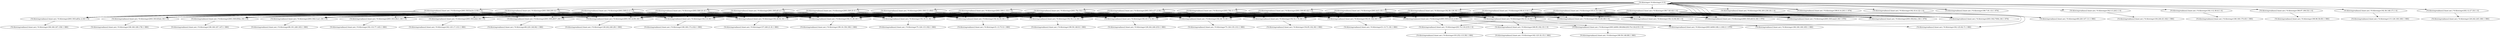 digraph G {
	 "{%!d(string=) %!d(string=) 0 0}" -> "{%!d(string=admns2.hinet.net.) %!d(string=198.41.0.4) 1 0}";
	 "{%!d(string=) %!d(string=) 0 0}" -> "{%!d(string=admns2.hinet.net.) %!d(string=199.9.14.201) 1 979}";
	 "{%!d(string=) %!d(string=) 0 0}" -> "{%!d(string=admns2.hinet.net.) %!d(string=192.33.4.12) 1 0}";
	 "{%!d(string=) %!d(string=) 0 0}" -> "{%!d(string=admns2.hinet.net.) %!d(string=199.7.91.13) 1 979}";
	 "{%!d(string=) %!d(string=) 0 0}" -> "{%!d(string=admns2.hinet.net.) %!d(string=192.203.230.10) 1 0}";
	 "{%!d(string=) %!d(string=) 0 0}" -> "{%!d(string=admns2.hinet.net.) %!d(string=192.5.5.241) 1 0}";
	 "{%!d(string=) %!d(string=) 0 0}" -> "{%!d(string=admns2.hinet.net.) %!d(string=192.112.36.4) 1 0}";
	 "{%!d(string=) %!d(string=) 0 0}" -> "{%!d(string=admns2.hinet.net.) %!d(string=198.97.190.53) 1 0}";
	 "{%!d(string=) %!d(string=) 0 0}" -> "{%!d(string=admns2.hinet.net.) %!d(string=192.36.148.17) 1 0}";
	 "{%!d(string=) %!d(string=) 0 0}" -> "{%!d(string=admns2.hinet.net.) %!d(string=192.58.128.30) 1 0}";
	 "{%!d(string=) %!d(string=) 0 0}" -> "{%!d(string=admns2.hinet.net.) %!d(string=193.0.14.129) 1 0}";
	 "{%!d(string=) %!d(string=) 0 0}" -> "{%!d(string=admns2.hinet.net.) %!d(string=199.7.83.42) 1 0}";
	 "{%!d(string=) %!d(string=) 0 0}" -> "{%!d(string=admns2.hinet.net.) %!d(string=202.12.27.33) 1 0}";
	 "{%!d(string=) %!d(string=) 0 0}" -> "{%!d(string=admns2.hinet.net.) %!d(string=2001:503:ba3e::2:30) 1 0}";
	 "{%!d(string=) %!d(string=) 0 0}" -> "{%!d(string=admns2.hinet.net.) %!d(string=2001:500:200::b) 1 0}";
	 "{%!d(string=) %!d(string=) 0 0}" -> "{%!d(string=admns2.hinet.net.) %!d(string=2001:500:2::c) 1 0}";
	 "{%!d(string=) %!d(string=) 0 0}" -> "{%!d(string=admns2.hinet.net.) %!d(string=2001:500:2d::d) 1 0}";
	 "{%!d(string=) %!d(string=) 0 0}" -> "{%!d(string=admns2.hinet.net.) %!d(string=2001:500:a8::e) 1 0}";
	 "{%!d(string=) %!d(string=) 0 0}" -> "{%!d(string=admns2.hinet.net.) %!d(string=2001:500:2f::f) 1 0}";
	 "{%!d(string=) %!d(string=) 0 0}" -> "{%!d(string=admns2.hinet.net.) %!d(string=2001:500:12::d0d) 1 0}";
	 "{%!d(string=) %!d(string=) 0 0}" -> "{%!d(string=admns2.hinet.net.) %!d(string=2001:500:1::53) 1 0}";
	 "{%!d(string=) %!d(string=) 0 0}" -> "{%!d(string=admns2.hinet.net.) %!d(string=2001:7fe::53) 1 0}";
	 "{%!d(string=) %!d(string=) 0 0}" -> "{%!d(string=admns2.hinet.net.) %!d(string=2001:503:c27::2:30) 1 0}";
	 "{%!d(string=) %!d(string=) 0 0}" -> "{%!d(string=admns2.hinet.net.) %!d(string=2001:7fd::1) 1 0}";
	 "{%!d(string=) %!d(string=) 0 0}" -> "{%!d(string=admns2.hinet.net.) %!d(string=2001:500:9f::42) 1 0}";
	 "{%!d(string=) %!d(string=) 0 0}" -> "{%!d(string=admns2.hinet.net.) %!d(string=2001:dc3::35) 1 0}";
	 "{%!d(string=admns2.hinet.net.) %!d(string=198.41.0.4) 1 0}" -> "{%!d(string=admns2.hinet.net.) %!d(string=192.5.6.30) 1 0}";
	 "{%!d(string=admns2.hinet.net.) %!d(string=198.41.0.4) 1 0}" -> "{%!d(string=admns2.hinet.net.) %!d(string=192.33.14.30) 1 0}";
	 "{%!d(string=admns2.hinet.net.) %!d(string=198.41.0.4) 1 0}" -> "{%!d(string=admns2.hinet.net.) %!d(string=192.26.92.30) 1 0}";
	 "{%!d(string=admns2.hinet.net.) %!d(string=198.41.0.4) 1 0}" -> "{%!d(string=admns2.hinet.net.) %!d(string=192.31.80.30) 1 0}";
	 "{%!d(string=admns2.hinet.net.) %!d(string=198.41.0.4) 1 0}" -> "{%!d(string=admns2.hinet.net.) %!d(string=192.12.94.30) 1 0}";
	 "{%!d(string=admns2.hinet.net.) %!d(string=198.41.0.4) 1 0}" -> "{%!d(string=admns2.hinet.net.) %!d(string=192.35.51.30) 1 0}";
	 "{%!d(string=admns2.hinet.net.) %!d(string=198.41.0.4) 1 0}" -> "{%!d(string=admns2.hinet.net.) %!d(string=192.42.93.30) 1 0}";
	 "{%!d(string=admns2.hinet.net.) %!d(string=198.41.0.4) 1 0}" -> "{%!d(string=admns2.hinet.net.) %!d(string=192.54.112.30) 1 0}";
	 "{%!d(string=admns2.hinet.net.) %!d(string=198.41.0.4) 1 0}" -> "{%!d(string=admns2.hinet.net.) %!d(string=192.43.172.30) 1 0}";
	 "{%!d(string=admns2.hinet.net.) %!d(string=198.41.0.4) 1 0}" -> "{%!d(string=admns2.hinet.net.) %!d(string=192.48.79.30) 1 0}";
	 "{%!d(string=admns2.hinet.net.) %!d(string=198.41.0.4) 1 0}" -> "{%!d(string=admns2.hinet.net.) %!d(string=192.52.178.30) 1 0}";
	 "{%!d(string=admns2.hinet.net.) %!d(string=198.41.0.4) 1 0}" -> "{%!d(string=admns2.hinet.net.) %!d(string=192.41.162.30) 1 0}";
	 "{%!d(string=admns2.hinet.net.) %!d(string=198.41.0.4) 1 0}" -> "{%!d(string=admns2.hinet.net.) %!d(string=192.55.83.30) 1 0}";
	 "{%!d(string=admns2.hinet.net.) %!d(string=198.41.0.4) 1 0}" -> "{%!d(string=admns2.hinet.net.) %!d(string=2001:503:a83e::2:30) 1 0}";
	 "{%!d(string=admns2.hinet.net.) %!d(string=198.41.0.4) 1 0}" -> "{%!d(string=admns2.hinet.net.) %!d(string=2001:503:231d::2:30) 1 0}";
	 "{%!d(string=admns2.hinet.net.) %!d(string=198.41.0.4) 1 0}" -> "{%!d(string=admns2.hinet.net.) %!d(string=2001:503:83eb::30) 1 0}";
	 "{%!d(string=admns2.hinet.net.) %!d(string=198.41.0.4) 1 0}" -> "{%!d(string=admns2.hinet.net.) %!d(string=2001:500:856e::30) 1 0}";
	 "{%!d(string=admns2.hinet.net.) %!d(string=198.41.0.4) 1 0}" -> "{%!d(string=admns2.hinet.net.) %!d(string=2001:502:1ca1::30) 1 0}";
	 "{%!d(string=admns2.hinet.net.) %!d(string=198.41.0.4) 1 0}" -> "{%!d(string=admns2.hinet.net.) %!d(string=2001:503:d414::30) 1 979}";
	 "{%!d(string=admns2.hinet.net.) %!d(string=198.41.0.4) 1 0}" -> "{%!d(string=admns2.hinet.net.) %!d(string=2001:503:eea3::30) 1 979}";
	 "{%!d(string=admns2.hinet.net.) %!d(string=198.41.0.4) 1 0}" -> "{%!d(string=admns2.hinet.net.) %!d(string=2001:502:8cc::30) 1 979}";
	 "{%!d(string=admns2.hinet.net.) %!d(string=198.41.0.4) 1 0}" -> "{%!d(string=admns2.hinet.net.) %!d(string=2001:503:39c1::30) 1 0}";
	 "{%!d(string=admns2.hinet.net.) %!d(string=198.41.0.4) 1 0}" -> "{%!d(string=admns2.hinet.net.) %!d(string=2001:502:7094::30) 1 979}";
	 "{%!d(string=admns2.hinet.net.) %!d(string=198.41.0.4) 1 0}" -> "{%!d(string=admns2.hinet.net.) %!d(string=2001:503:d2d::30) 1 0}";
	 "{%!d(string=admns2.hinet.net.) %!d(string=198.41.0.4) 1 0}" -> "{%!d(string=admns2.hinet.net.) %!d(string=2001:500:d937::30) 1 0}";
	 "{%!d(string=admns2.hinet.net.) %!d(string=198.41.0.4) 1 0}" -> "{%!d(string=admns2.hinet.net.) %!d(string=2001:501:b1f9::30) 1 0}";
	 "{%!d(string=admns2.hinet.net.) %!d(string=192.5.6.30) 1 0}" -> "{%!d(string=admns2.hinet.net.) %!d(string=108.160.172.232) 1 990}";
	 "{%!d(string=admns2.hinet.net.) %!d(string=192.33.14.30) 1 0}" -> "{%!d(string=admns2.hinet.net.) %!d(string=168.95.192.15) 1 0}";
	 "{%!d(string=admns2.hinet.net.) %!d(string=192.33.14.30) 1 0}" -> "{%!d(string=admns2.hinet.net.) %!d(string=2001:b000:168::1:100:1) 1 979}";
	 "{%!d(string=admns2.hinet.net.) %!d(string=192.33.14.30) 1 0}" -> "{%!d(string=admns2.hinet.net.) %!d(string=2001:b000:180:80d:203:74:116:215) 1 0}";
	 "{%!d(string=admns2.hinet.net.) %!d(string=192.33.14.30) 1 0}" -> "{%!d(string=admns2.hinet.net.) %!d(string=203.74.116.215) 1 0}";
	 "{%!d(string=admns2.hinet.net.) %!d(string=192.26.92.30) 1 0}" -> "{%!d(string=admns2.hinet.net.) %!d(string=157.240.21.9) 1 990}";
	 "{%!d(string=admns2.hinet.net.) %!d(string=192.31.80.30) 1 0}" -> "{%!d(string=admns2.hinet.net.) %!d(string=199.16.158.190) 1 990}";
	 "{%!d(string=admns2.hinet.net.) %!d(string=192.12.94.30) 1 0}" -> "{%!d(string=admns2.hinet.net.) %!d(string=162.125.82.7) 1 990}";
	 "{%!d(string=admns2.hinet.net.) %!d(string=192.35.51.30) 1 0}" -> "{%!d(string=admns2.hinet.net.) %!d(string=75.126.115.192) 1 990}";
	 "{%!d(string=admns2.hinet.net.) %!d(string=192.42.93.30) 1 0}" -> "{%!d(string=admns2.hinet.net.) %!d(string=31.13.75.5) 1 990}";
	 "{%!d(string=admns2.hinet.net.) %!d(string=192.54.112.30) 1 0}" -> "{%!d(string=admns2.hinet.net.) %!d(string=199.59.148.9) 1 990}";
	 "{%!d(string=admns2.hinet.net.) %!d(string=192.43.172.30) 1 0}" -> "{%!d(string=admns2.hinet.net.) %!d(string=128.242.240.253) 1 990}";
	 "{%!d(string=admns2.hinet.net.) %!d(string=192.48.79.30) 1 0}" -> "{%!d(string=admns2.hinet.net.) %!d(string=75.126.135.131) 1 990}";
	 "{%!d(string=admns2.hinet.net.) %!d(string=192.52.178.30) 1 0}" -> "{%!d(string=admns2.hinet.net.) %!d(string=154.85.102.30) 1 990}";
	 "{%!d(string=admns2.hinet.net.) %!d(string=192.41.162.30) 1 0}" -> "{%!d(string=admns2.hinet.net.) %!d(string=31.13.71.19) 1 990}";
	 "{%!d(string=admns2.hinet.net.) %!d(string=192.55.83.30) 1 0}" -> "{%!d(string=admns2.hinet.net.) %!d(string=108.160.169.185) 1 990}";
	 "{%!d(string=admns2.hinet.net.) %!d(string=2001:503:a83e::2:30) 1 0}" -> "{%!d(string=admns2.hinet.net.) %!d(string=108.160.167.159) 1 990}";
	 "{%!d(string=admns2.hinet.net.) %!d(string=2001:503:231d::2:30) 1 0}" -> "{%!d(string=admns2.hinet.net.) %!d(string=168.95.192.15) 1 0}";
	 "{%!d(string=admns2.hinet.net.) %!d(string=2001:503:231d::2:30) 1 0}" -> "{%!d(string=admns2.hinet.net.) %!d(string=2001:b000:168::1:100:1) 1 979}";
	 "{%!d(string=admns2.hinet.net.) %!d(string=2001:503:231d::2:30) 1 0}" -> "{%!d(string=admns2.hinet.net.) %!d(string=2001:b000:180:80d:203:74:116:215) 1 0}";
	 "{%!d(string=admns2.hinet.net.) %!d(string=2001:503:231d::2:30) 1 0}" -> "{%!d(string=admns2.hinet.net.) %!d(string=203.74.116.215) 1 0}";
	 "{%!d(string=admns2.hinet.net.) %!d(string=2001:503:83eb::30) 1 0}" -> "{%!d(string=admns2.hinet.net.) %!d(string=108.160.169.178) 1 990}";
	 "{%!d(string=admns2.hinet.net.) %!d(string=2001:500:856e::30) 1 0}" -> "{%!d(string=admns2.hinet.net.) %!d(string=108.160.167.147) 1 990}";
	 "{%!d(string=admns2.hinet.net.) %!d(string=2001:502:1ca1::30) 1 0}" -> "{%!d(string=admns2.hinet.net.) %!d(string=88.191.249.183) 1 990}";
	 "{%!d(string=admns2.hinet.net.) %!d(string=2001:503:d414::30) 1 979}" -> "{%!d(string=) %!d(string=) 0 0}";
	 "{%!d(string=admns2.hinet.net.) %!d(string=2001:503:eea3::30) 1 979}" -> "{%!d(string=) %!d(string=) 0 0}";
	 "{%!d(string=admns2.hinet.net.) %!d(string=2001:502:8cc::30) 1 979}" -> "{%!d(string=) %!d(string=) 0 0}";
	 "{%!d(string=admns2.hinet.net.) %!d(string=2001:503:39c1::30) 1 0}" -> "{%!d(string=admns2.hinet.net.) %!d(string=192.133.77.145) 1 990}";
	 "{%!d(string=admns2.hinet.net.) %!d(string=2001:502:7094::30) 1 979}" -> "{%!d(string=) %!d(string=) 0 0}";
	 "{%!d(string=admns2.hinet.net.) %!d(string=2001:503:d2d::30) 1 0}" -> "{%!d(string=admns2.hinet.net.) %!d(string=162.125.17.131) 1 990}";
	 "{%!d(string=admns2.hinet.net.) %!d(string=2001:500:d937::30) 1 0}" -> "{%!d(string=admns2.hinet.net.) %!d(string=66.220.146.94) 1 990}";
	 "{%!d(string=admns2.hinet.net.) %!d(string=2001:501:b1f9::30) 1 0}" -> "{%!d(string=admns2.hinet.net.) %!d(string=128.242.240.29) 1 990}";
	 "{%!d(string=admns2.hinet.net.) %!d(string=168.95.192.15) 1 0}" -> "{%!d(string=admns2.hinet.net.) %!d(string=162.125.32.15) 1 990}";
	 "{%!d(string=admns2.hinet.net.) %!d(string=2001:b000:168::1:100:1) 1 979}" -> "{%!d(string=) %!d(string=) 0 0}";
	 "{%!d(string=admns2.hinet.net.) %!d(string=2001:b000:180:80d:203:74:116:215) 1 0}" -> "{%!d(string=admns2.hinet.net.) %!d(string=199.59.148.89) 1 990}";
	 "{%!d(string=admns2.hinet.net.) %!d(string=203.74.116.215) 1 0}" -> "{%!d(string=admns2.hinet.net.) %!d(string=103.252.115.59) 1 990}";
	 "{%!d(string=admns2.hinet.net.) %!d(string=199.9.14.201) 1 979}" -> "{%!d(string=) %!d(string=) 0 0}";
	 "{%!d(string=admns2.hinet.net.) %!d(string=192.33.4.12) 1 0}" -> "{%!d(string=admns2.hinet.net.) %!d(string=66.220.147.11) 1 990}";
	 "{%!d(string=admns2.hinet.net.) %!d(string=199.7.91.13) 1 979}" -> "{%!d(string=) %!d(string=) 0 0}";
	 "{%!d(string=admns2.hinet.net.) %!d(string=192.203.230.10) 1 0}" -> "{%!d(string=admns2.hinet.net.) %!d(string=162.125.82.7) 1 990}";
	 "{%!d(string=admns2.hinet.net.) %!d(string=192.5.5.241) 1 0}" -> "{%!d(string=admns2.hinet.net.) %!d(string=104.244.43.182) 1 990}";
	 "{%!d(string=admns2.hinet.net.) %!d(string=192.112.36.4) 1 0}" -> "{%!d(string=admns2.hinet.net.) %!d(string=108.160.170.45) 1 990}";
	 "{%!d(string=admns2.hinet.net.) %!d(string=198.97.190.53) 1 0}" -> "{%!d(string=admns2.hinet.net.) %!d(string=199.96.58.85) 1 990}";
	 "{%!d(string=admns2.hinet.net.) %!d(string=192.36.148.17) 1 0}" -> "{%!d(string=admns2.hinet.net.) %!d(string=115.126.100.160) 1 990}";
	 "{%!d(string=admns2.hinet.net.) %!d(string=192.58.128.30) 1 0}" -> "{%!d(string=admns2.hinet.net.) %!d(string=192.5.6.30) 1 0}";
	 "{%!d(string=admns2.hinet.net.) %!d(string=192.58.128.30) 1 0}" -> "{%!d(string=admns2.hinet.net.) %!d(string=192.33.14.30) 1 0}";
	 "{%!d(string=admns2.hinet.net.) %!d(string=192.58.128.30) 1 0}" -> "{%!d(string=admns2.hinet.net.) %!d(string=192.26.92.30) 1 0}";
	 "{%!d(string=admns2.hinet.net.) %!d(string=192.58.128.30) 1 0}" -> "{%!d(string=admns2.hinet.net.) %!d(string=192.31.80.30) 1 0}";
	 "{%!d(string=admns2.hinet.net.) %!d(string=192.58.128.30) 1 0}" -> "{%!d(string=admns2.hinet.net.) %!d(string=192.12.94.30) 1 0}";
	 "{%!d(string=admns2.hinet.net.) %!d(string=192.58.128.30) 1 0}" -> "{%!d(string=admns2.hinet.net.) %!d(string=192.35.51.30) 1 0}";
	 "{%!d(string=admns2.hinet.net.) %!d(string=192.58.128.30) 1 0}" -> "{%!d(string=admns2.hinet.net.) %!d(string=192.42.93.30) 1 0}";
	 "{%!d(string=admns2.hinet.net.) %!d(string=192.58.128.30) 1 0}" -> "{%!d(string=admns2.hinet.net.) %!d(string=192.54.112.30) 1 0}";
	 "{%!d(string=admns2.hinet.net.) %!d(string=192.58.128.30) 1 0}" -> "{%!d(string=admns2.hinet.net.) %!d(string=192.43.172.30) 1 0}";
	 "{%!d(string=admns2.hinet.net.) %!d(string=192.58.128.30) 1 0}" -> "{%!d(string=admns2.hinet.net.) %!d(string=192.48.79.30) 1 0}";
	 "{%!d(string=admns2.hinet.net.) %!d(string=192.58.128.30) 1 0}" -> "{%!d(string=admns2.hinet.net.) %!d(string=192.52.178.30) 1 0}";
	 "{%!d(string=admns2.hinet.net.) %!d(string=192.58.128.30) 1 0}" -> "{%!d(string=admns2.hinet.net.) %!d(string=192.41.162.30) 1 0}";
	 "{%!d(string=admns2.hinet.net.) %!d(string=192.58.128.30) 1 0}" -> "{%!d(string=admns2.hinet.net.) %!d(string=192.55.83.30) 1 0}";
	 "{%!d(string=admns2.hinet.net.) %!d(string=192.58.128.30) 1 0}" -> "{%!d(string=admns2.hinet.net.) %!d(string=2001:503:a83e::2:30) 1 0}";
	 "{%!d(string=admns2.hinet.net.) %!d(string=192.58.128.30) 1 0}" -> "{%!d(string=admns2.hinet.net.) %!d(string=2001:503:231d::2:30) 1 0}";
	 "{%!d(string=admns2.hinet.net.) %!d(string=192.58.128.30) 1 0}" -> "{%!d(string=admns2.hinet.net.) %!d(string=2001:503:83eb::30) 1 0}";
	 "{%!d(string=admns2.hinet.net.) %!d(string=192.58.128.30) 1 0}" -> "{%!d(string=admns2.hinet.net.) %!d(string=2001:500:856e::30) 1 0}";
	 "{%!d(string=admns2.hinet.net.) %!d(string=192.58.128.30) 1 0}" -> "{%!d(string=admns2.hinet.net.) %!d(string=2001:502:1ca1::30) 1 0}";
	 "{%!d(string=admns2.hinet.net.) %!d(string=192.58.128.30) 1 0}" -> "{%!d(string=admns2.hinet.net.) %!d(string=2001:503:d414::30) 1 979}";
	 "{%!d(string=admns2.hinet.net.) %!d(string=192.58.128.30) 1 0}" -> "{%!d(string=admns2.hinet.net.) %!d(string=2001:503:eea3::30) 1 979}";
	 "{%!d(string=admns2.hinet.net.) %!d(string=192.58.128.30) 1 0}" -> "{%!d(string=admns2.hinet.net.) %!d(string=2001:502:8cc::30) 1 979}";
	 "{%!d(string=admns2.hinet.net.) %!d(string=192.58.128.30) 1 0}" -> "{%!d(string=admns2.hinet.net.) %!d(string=2001:503:39c1::30) 1 0}";
	 "{%!d(string=admns2.hinet.net.) %!d(string=192.58.128.30) 1 0}" -> "{%!d(string=admns2.hinet.net.) %!d(string=2001:502:7094::30) 1 979}";
	 "{%!d(string=admns2.hinet.net.) %!d(string=192.58.128.30) 1 0}" -> "{%!d(string=admns2.hinet.net.) %!d(string=2001:503:d2d::30) 1 0}";
	 "{%!d(string=admns2.hinet.net.) %!d(string=192.58.128.30) 1 0}" -> "{%!d(string=admns2.hinet.net.) %!d(string=2001:500:d937::30) 1 0}";
	 "{%!d(string=admns2.hinet.net.) %!d(string=192.58.128.30) 1 0}" -> "{%!d(string=admns2.hinet.net.) %!d(string=2001:501:b1f9::30) 1 0}";
	 "{%!d(string=admns2.hinet.net.) %!d(string=193.0.14.129) 1 0}" -> "{%!d(string=admns2.hinet.net.) %!d(string=192.5.6.30) 1 0}";
	 "{%!d(string=admns2.hinet.net.) %!d(string=193.0.14.129) 1 0}" -> "{%!d(string=admns2.hinet.net.) %!d(string=192.33.14.30) 1 0}";
	 "{%!d(string=admns2.hinet.net.) %!d(string=193.0.14.129) 1 0}" -> "{%!d(string=admns2.hinet.net.) %!d(string=192.26.92.30) 1 0}";
	 "{%!d(string=admns2.hinet.net.) %!d(string=193.0.14.129) 1 0}" -> "{%!d(string=admns2.hinet.net.) %!d(string=192.31.80.30) 1 0}";
	 "{%!d(string=admns2.hinet.net.) %!d(string=193.0.14.129) 1 0}" -> "{%!d(string=admns2.hinet.net.) %!d(string=192.12.94.30) 1 0}";
	 "{%!d(string=admns2.hinet.net.) %!d(string=193.0.14.129) 1 0}" -> "{%!d(string=admns2.hinet.net.) %!d(string=192.35.51.30) 1 0}";
	 "{%!d(string=admns2.hinet.net.) %!d(string=193.0.14.129) 1 0}" -> "{%!d(string=admns2.hinet.net.) %!d(string=192.42.93.30) 1 0}";
	 "{%!d(string=admns2.hinet.net.) %!d(string=193.0.14.129) 1 0}" -> "{%!d(string=admns2.hinet.net.) %!d(string=192.54.112.30) 1 0}";
	 "{%!d(string=admns2.hinet.net.) %!d(string=193.0.14.129) 1 0}" -> "{%!d(string=admns2.hinet.net.) %!d(string=192.43.172.30) 1 0}";
	 "{%!d(string=admns2.hinet.net.) %!d(string=193.0.14.129) 1 0}" -> "{%!d(string=admns2.hinet.net.) %!d(string=192.48.79.30) 1 0}";
	 "{%!d(string=admns2.hinet.net.) %!d(string=193.0.14.129) 1 0}" -> "{%!d(string=admns2.hinet.net.) %!d(string=192.52.178.30) 1 0}";
	 "{%!d(string=admns2.hinet.net.) %!d(string=193.0.14.129) 1 0}" -> "{%!d(string=admns2.hinet.net.) %!d(string=192.41.162.30) 1 0}";
	 "{%!d(string=admns2.hinet.net.) %!d(string=193.0.14.129) 1 0}" -> "{%!d(string=admns2.hinet.net.) %!d(string=192.55.83.30) 1 0}";
	 "{%!d(string=admns2.hinet.net.) %!d(string=193.0.14.129) 1 0}" -> "{%!d(string=admns2.hinet.net.) %!d(string=2001:503:a83e::2:30) 1 0}";
	 "{%!d(string=admns2.hinet.net.) %!d(string=193.0.14.129) 1 0}" -> "{%!d(string=admns2.hinet.net.) %!d(string=2001:503:231d::2:30) 1 0}";
	 "{%!d(string=admns2.hinet.net.) %!d(string=193.0.14.129) 1 0}" -> "{%!d(string=admns2.hinet.net.) %!d(string=2001:503:83eb::30) 1 0}";
	 "{%!d(string=admns2.hinet.net.) %!d(string=193.0.14.129) 1 0}" -> "{%!d(string=admns2.hinet.net.) %!d(string=2001:500:856e::30) 1 0}";
	 "{%!d(string=admns2.hinet.net.) %!d(string=193.0.14.129) 1 0}" -> "{%!d(string=admns2.hinet.net.) %!d(string=2001:502:1ca1::30) 1 0}";
	 "{%!d(string=admns2.hinet.net.) %!d(string=193.0.14.129) 1 0}" -> "{%!d(string=admns2.hinet.net.) %!d(string=2001:503:d414::30) 1 979}";
	 "{%!d(string=admns2.hinet.net.) %!d(string=193.0.14.129) 1 0}" -> "{%!d(string=admns2.hinet.net.) %!d(string=2001:503:eea3::30) 1 979}";
	 "{%!d(string=admns2.hinet.net.) %!d(string=193.0.14.129) 1 0}" -> "{%!d(string=admns2.hinet.net.) %!d(string=2001:502:8cc::30) 1 979}";
	 "{%!d(string=admns2.hinet.net.) %!d(string=193.0.14.129) 1 0}" -> "{%!d(string=admns2.hinet.net.) %!d(string=2001:503:39c1::30) 1 0}";
	 "{%!d(string=admns2.hinet.net.) %!d(string=193.0.14.129) 1 0}" -> "{%!d(string=admns2.hinet.net.) %!d(string=2001:502:7094::30) 1 979}";
	 "{%!d(string=admns2.hinet.net.) %!d(string=193.0.14.129) 1 0}" -> "{%!d(string=admns2.hinet.net.) %!d(string=2001:503:d2d::30) 1 0}";
	 "{%!d(string=admns2.hinet.net.) %!d(string=193.0.14.129) 1 0}" -> "{%!d(string=admns2.hinet.net.) %!d(string=2001:500:d937::30) 1 0}";
	 "{%!d(string=admns2.hinet.net.) %!d(string=193.0.14.129) 1 0}" -> "{%!d(string=admns2.hinet.net.) %!d(string=2001:501:b1f9::30) 1 0}";
	 "{%!d(string=admns2.hinet.net.) %!d(string=199.7.83.42) 1 0}" -> "{%!d(string=admns2.hinet.net.) %!d(string=192.5.6.30) 1 0}";
	 "{%!d(string=admns2.hinet.net.) %!d(string=199.7.83.42) 1 0}" -> "{%!d(string=admns2.hinet.net.) %!d(string=192.33.14.30) 1 0}";
	 "{%!d(string=admns2.hinet.net.) %!d(string=199.7.83.42) 1 0}" -> "{%!d(string=admns2.hinet.net.) %!d(string=192.26.92.30) 1 0}";
	 "{%!d(string=admns2.hinet.net.) %!d(string=199.7.83.42) 1 0}" -> "{%!d(string=admns2.hinet.net.) %!d(string=192.31.80.30) 1 0}";
	 "{%!d(string=admns2.hinet.net.) %!d(string=199.7.83.42) 1 0}" -> "{%!d(string=admns2.hinet.net.) %!d(string=192.12.94.30) 1 0}";
	 "{%!d(string=admns2.hinet.net.) %!d(string=199.7.83.42) 1 0}" -> "{%!d(string=admns2.hinet.net.) %!d(string=192.35.51.30) 1 0}";
	 "{%!d(string=admns2.hinet.net.) %!d(string=199.7.83.42) 1 0}" -> "{%!d(string=admns2.hinet.net.) %!d(string=192.42.93.30) 1 0}";
	 "{%!d(string=admns2.hinet.net.) %!d(string=199.7.83.42) 1 0}" -> "{%!d(string=admns2.hinet.net.) %!d(string=192.54.112.30) 1 0}";
	 "{%!d(string=admns2.hinet.net.) %!d(string=199.7.83.42) 1 0}" -> "{%!d(string=admns2.hinet.net.) %!d(string=192.43.172.30) 1 0}";
	 "{%!d(string=admns2.hinet.net.) %!d(string=199.7.83.42) 1 0}" -> "{%!d(string=admns2.hinet.net.) %!d(string=192.48.79.30) 1 0}";
	 "{%!d(string=admns2.hinet.net.) %!d(string=199.7.83.42) 1 0}" -> "{%!d(string=admns2.hinet.net.) %!d(string=192.52.178.30) 1 0}";
	 "{%!d(string=admns2.hinet.net.) %!d(string=199.7.83.42) 1 0}" -> "{%!d(string=admns2.hinet.net.) %!d(string=192.41.162.30) 1 0}";
	 "{%!d(string=admns2.hinet.net.) %!d(string=199.7.83.42) 1 0}" -> "{%!d(string=admns2.hinet.net.) %!d(string=192.55.83.30) 1 0}";
	 "{%!d(string=admns2.hinet.net.) %!d(string=199.7.83.42) 1 0}" -> "{%!d(string=admns2.hinet.net.) %!d(string=2001:503:a83e::2:30) 1 0}";
	 "{%!d(string=admns2.hinet.net.) %!d(string=199.7.83.42) 1 0}" -> "{%!d(string=admns2.hinet.net.) %!d(string=2001:503:231d::2:30) 1 0}";
	 "{%!d(string=admns2.hinet.net.) %!d(string=199.7.83.42) 1 0}" -> "{%!d(string=admns2.hinet.net.) %!d(string=2001:503:83eb::30) 1 0}";
	 "{%!d(string=admns2.hinet.net.) %!d(string=199.7.83.42) 1 0}" -> "{%!d(string=admns2.hinet.net.) %!d(string=2001:500:856e::30) 1 0}";
	 "{%!d(string=admns2.hinet.net.) %!d(string=199.7.83.42) 1 0}" -> "{%!d(string=admns2.hinet.net.) %!d(string=2001:502:1ca1::30) 1 0}";
	 "{%!d(string=admns2.hinet.net.) %!d(string=199.7.83.42) 1 0}" -> "{%!d(string=admns2.hinet.net.) %!d(string=2001:503:d414::30) 1 979}";
	 "{%!d(string=admns2.hinet.net.) %!d(string=199.7.83.42) 1 0}" -> "{%!d(string=admns2.hinet.net.) %!d(string=2001:503:eea3::30) 1 979}";
	 "{%!d(string=admns2.hinet.net.) %!d(string=199.7.83.42) 1 0}" -> "{%!d(string=admns2.hinet.net.) %!d(string=2001:502:8cc::30) 1 979}";
	 "{%!d(string=admns2.hinet.net.) %!d(string=199.7.83.42) 1 0}" -> "{%!d(string=admns2.hinet.net.) %!d(string=2001:503:39c1::30) 1 0}";
	 "{%!d(string=admns2.hinet.net.) %!d(string=199.7.83.42) 1 0}" -> "{%!d(string=admns2.hinet.net.) %!d(string=2001:502:7094::30) 1 979}";
	 "{%!d(string=admns2.hinet.net.) %!d(string=199.7.83.42) 1 0}" -> "{%!d(string=admns2.hinet.net.) %!d(string=2001:503:d2d::30) 1 0}";
	 "{%!d(string=admns2.hinet.net.) %!d(string=199.7.83.42) 1 0}" -> "{%!d(string=admns2.hinet.net.) %!d(string=2001:500:d937::30) 1 0}";
	 "{%!d(string=admns2.hinet.net.) %!d(string=199.7.83.42) 1 0}" -> "{%!d(string=admns2.hinet.net.) %!d(string=2001:501:b1f9::30) 1 0}";
	 "{%!d(string=admns2.hinet.net.) %!d(string=202.12.27.33) 1 0}" -> "{%!d(string=admns2.hinet.net.) %!d(string=128.242.245.180) 1 990}";
	 "{%!d(string=admns2.hinet.net.) %!d(string=2001:503:ba3e::2:30) 1 0}" -> "{%!d(string=admns2.hinet.net.) %!d(string=192.5.6.30) 1 0}";
	 "{%!d(string=admns2.hinet.net.) %!d(string=2001:503:ba3e::2:30) 1 0}" -> "{%!d(string=admns2.hinet.net.) %!d(string=192.33.14.30) 1 0}";
	 "{%!d(string=admns2.hinet.net.) %!d(string=2001:503:ba3e::2:30) 1 0}" -> "{%!d(string=admns2.hinet.net.) %!d(string=192.26.92.30) 1 0}";
	 "{%!d(string=admns2.hinet.net.) %!d(string=2001:503:ba3e::2:30) 1 0}" -> "{%!d(string=admns2.hinet.net.) %!d(string=192.31.80.30) 1 0}";
	 "{%!d(string=admns2.hinet.net.) %!d(string=2001:503:ba3e::2:30) 1 0}" -> "{%!d(string=admns2.hinet.net.) %!d(string=192.12.94.30) 1 0}";
	 "{%!d(string=admns2.hinet.net.) %!d(string=2001:503:ba3e::2:30) 1 0}" -> "{%!d(string=admns2.hinet.net.) %!d(string=192.35.51.30) 1 0}";
	 "{%!d(string=admns2.hinet.net.) %!d(string=2001:503:ba3e::2:30) 1 0}" -> "{%!d(string=admns2.hinet.net.) %!d(string=192.42.93.30) 1 0}";
	 "{%!d(string=admns2.hinet.net.) %!d(string=2001:503:ba3e::2:30) 1 0}" -> "{%!d(string=admns2.hinet.net.) %!d(string=192.54.112.30) 1 0}";
	 "{%!d(string=admns2.hinet.net.) %!d(string=2001:503:ba3e::2:30) 1 0}" -> "{%!d(string=admns2.hinet.net.) %!d(string=192.43.172.30) 1 0}";
	 "{%!d(string=admns2.hinet.net.) %!d(string=2001:503:ba3e::2:30) 1 0}" -> "{%!d(string=admns2.hinet.net.) %!d(string=192.48.79.30) 1 0}";
	 "{%!d(string=admns2.hinet.net.) %!d(string=2001:503:ba3e::2:30) 1 0}" -> "{%!d(string=admns2.hinet.net.) %!d(string=192.52.178.30) 1 0}";
	 "{%!d(string=admns2.hinet.net.) %!d(string=2001:503:ba3e::2:30) 1 0}" -> "{%!d(string=admns2.hinet.net.) %!d(string=192.41.162.30) 1 0}";
	 "{%!d(string=admns2.hinet.net.) %!d(string=2001:503:ba3e::2:30) 1 0}" -> "{%!d(string=admns2.hinet.net.) %!d(string=192.55.83.30) 1 0}";
	 "{%!d(string=admns2.hinet.net.) %!d(string=2001:503:ba3e::2:30) 1 0}" -> "{%!d(string=admns2.hinet.net.) %!d(string=2001:503:a83e::2:30) 1 0}";
	 "{%!d(string=admns2.hinet.net.) %!d(string=2001:503:ba3e::2:30) 1 0}" -> "{%!d(string=admns2.hinet.net.) %!d(string=2001:503:231d::2:30) 1 0}";
	 "{%!d(string=admns2.hinet.net.) %!d(string=2001:503:ba3e::2:30) 1 0}" -> "{%!d(string=admns2.hinet.net.) %!d(string=2001:503:83eb::30) 1 0}";
	 "{%!d(string=admns2.hinet.net.) %!d(string=2001:503:ba3e::2:30) 1 0}" -> "{%!d(string=admns2.hinet.net.) %!d(string=2001:500:856e::30) 1 0}";
	 "{%!d(string=admns2.hinet.net.) %!d(string=2001:503:ba3e::2:30) 1 0}" -> "{%!d(string=admns2.hinet.net.) %!d(string=2001:502:1ca1::30) 1 0}";
	 "{%!d(string=admns2.hinet.net.) %!d(string=2001:503:ba3e::2:30) 1 0}" -> "{%!d(string=admns2.hinet.net.) %!d(string=2001:503:d414::30) 1 979}";
	 "{%!d(string=admns2.hinet.net.) %!d(string=2001:503:ba3e::2:30) 1 0}" -> "{%!d(string=admns2.hinet.net.) %!d(string=2001:503:eea3::30) 1 979}";
	 "{%!d(string=admns2.hinet.net.) %!d(string=2001:503:ba3e::2:30) 1 0}" -> "{%!d(string=admns2.hinet.net.) %!d(string=2001:502:8cc::30) 1 979}";
	 "{%!d(string=admns2.hinet.net.) %!d(string=2001:503:ba3e::2:30) 1 0}" -> "{%!d(string=admns2.hinet.net.) %!d(string=2001:503:39c1::30) 1 0}";
	 "{%!d(string=admns2.hinet.net.) %!d(string=2001:503:ba3e::2:30) 1 0}" -> "{%!d(string=admns2.hinet.net.) %!d(string=2001:502:7094::30) 1 979}";
	 "{%!d(string=admns2.hinet.net.) %!d(string=2001:503:ba3e::2:30) 1 0}" -> "{%!d(string=admns2.hinet.net.) %!d(string=2001:503:d2d::30) 1 0}";
	 "{%!d(string=admns2.hinet.net.) %!d(string=2001:503:ba3e::2:30) 1 0}" -> "{%!d(string=admns2.hinet.net.) %!d(string=2001:500:d937::30) 1 0}";
	 "{%!d(string=admns2.hinet.net.) %!d(string=2001:503:ba3e::2:30) 1 0}" -> "{%!d(string=admns2.hinet.net.) %!d(string=2001:501:b1f9::30) 1 0}";
	 "{%!d(string=admns2.hinet.net.) %!d(string=2001:500:200::b) 1 0}" -> "{%!d(string=admns2.hinet.net.) %!d(string=192.5.6.30) 1 0}";
	 "{%!d(string=admns2.hinet.net.) %!d(string=2001:500:200::b) 1 0}" -> "{%!d(string=admns2.hinet.net.) %!d(string=192.33.14.30) 1 0}";
	 "{%!d(string=admns2.hinet.net.) %!d(string=2001:500:200::b) 1 0}" -> "{%!d(string=admns2.hinet.net.) %!d(string=192.26.92.30) 1 0}";
	 "{%!d(string=admns2.hinet.net.) %!d(string=2001:500:200::b) 1 0}" -> "{%!d(string=admns2.hinet.net.) %!d(string=192.31.80.30) 1 0}";
	 "{%!d(string=admns2.hinet.net.) %!d(string=2001:500:200::b) 1 0}" -> "{%!d(string=admns2.hinet.net.) %!d(string=192.12.94.30) 1 0}";
	 "{%!d(string=admns2.hinet.net.) %!d(string=2001:500:200::b) 1 0}" -> "{%!d(string=admns2.hinet.net.) %!d(string=192.35.51.30) 1 0}";
	 "{%!d(string=admns2.hinet.net.) %!d(string=2001:500:200::b) 1 0}" -> "{%!d(string=admns2.hinet.net.) %!d(string=192.42.93.30) 1 0}";
	 "{%!d(string=admns2.hinet.net.) %!d(string=2001:500:200::b) 1 0}" -> "{%!d(string=admns2.hinet.net.) %!d(string=192.54.112.30) 1 0}";
	 "{%!d(string=admns2.hinet.net.) %!d(string=2001:500:200::b) 1 0}" -> "{%!d(string=admns2.hinet.net.) %!d(string=192.43.172.30) 1 0}";
	 "{%!d(string=admns2.hinet.net.) %!d(string=2001:500:200::b) 1 0}" -> "{%!d(string=admns2.hinet.net.) %!d(string=192.48.79.30) 1 0}";
	 "{%!d(string=admns2.hinet.net.) %!d(string=2001:500:200::b) 1 0}" -> "{%!d(string=admns2.hinet.net.) %!d(string=192.52.178.30) 1 0}";
	 "{%!d(string=admns2.hinet.net.) %!d(string=2001:500:200::b) 1 0}" -> "{%!d(string=admns2.hinet.net.) %!d(string=192.41.162.30) 1 0}";
	 "{%!d(string=admns2.hinet.net.) %!d(string=2001:500:200::b) 1 0}" -> "{%!d(string=admns2.hinet.net.) %!d(string=192.55.83.30) 1 0}";
	 "{%!d(string=admns2.hinet.net.) %!d(string=2001:500:200::b) 1 0}" -> "{%!d(string=admns2.hinet.net.) %!d(string=2001:503:a83e::2:30) 1 0}";
	 "{%!d(string=admns2.hinet.net.) %!d(string=2001:500:200::b) 1 0}" -> "{%!d(string=admns2.hinet.net.) %!d(string=2001:503:231d::2:30) 1 0}";
	 "{%!d(string=admns2.hinet.net.) %!d(string=2001:500:200::b) 1 0}" -> "{%!d(string=admns2.hinet.net.) %!d(string=2001:503:83eb::30) 1 0}";
	 "{%!d(string=admns2.hinet.net.) %!d(string=2001:500:200::b) 1 0}" -> "{%!d(string=admns2.hinet.net.) %!d(string=2001:500:856e::30) 1 0}";
	 "{%!d(string=admns2.hinet.net.) %!d(string=2001:500:200::b) 1 0}" -> "{%!d(string=admns2.hinet.net.) %!d(string=2001:502:1ca1::30) 1 0}";
	 "{%!d(string=admns2.hinet.net.) %!d(string=2001:500:200::b) 1 0}" -> "{%!d(string=admns2.hinet.net.) %!d(string=2001:503:d414::30) 1 979}";
	 "{%!d(string=admns2.hinet.net.) %!d(string=2001:500:200::b) 1 0}" -> "{%!d(string=admns2.hinet.net.) %!d(string=2001:503:eea3::30) 1 979}";
	 "{%!d(string=admns2.hinet.net.) %!d(string=2001:500:200::b) 1 0}" -> "{%!d(string=admns2.hinet.net.) %!d(string=2001:502:8cc::30) 1 979}";
	 "{%!d(string=admns2.hinet.net.) %!d(string=2001:500:200::b) 1 0}" -> "{%!d(string=admns2.hinet.net.) %!d(string=2001:503:39c1::30) 1 0}";
	 "{%!d(string=admns2.hinet.net.) %!d(string=2001:500:200::b) 1 0}" -> "{%!d(string=admns2.hinet.net.) %!d(string=2001:502:7094::30) 1 979}";
	 "{%!d(string=admns2.hinet.net.) %!d(string=2001:500:200::b) 1 0}" -> "{%!d(string=admns2.hinet.net.) %!d(string=2001:503:d2d::30) 1 0}";
	 "{%!d(string=admns2.hinet.net.) %!d(string=2001:500:200::b) 1 0}" -> "{%!d(string=admns2.hinet.net.) %!d(string=2001:500:d937::30) 1 0}";
	 "{%!d(string=admns2.hinet.net.) %!d(string=2001:500:200::b) 1 0}" -> "{%!d(string=admns2.hinet.net.) %!d(string=2001:501:b1f9::30) 1 0}";
	 "{%!d(string=admns2.hinet.net.) %!d(string=2001:500:2::c) 1 0}" -> "{%!d(string=admns2.hinet.net.) %!d(string=192.5.6.30) 1 0}";
	 "{%!d(string=admns2.hinet.net.) %!d(string=2001:500:2::c) 1 0}" -> "{%!d(string=admns2.hinet.net.) %!d(string=192.33.14.30) 1 0}";
	 "{%!d(string=admns2.hinet.net.) %!d(string=2001:500:2::c) 1 0}" -> "{%!d(string=admns2.hinet.net.) %!d(string=192.26.92.30) 1 0}";
	 "{%!d(string=admns2.hinet.net.) %!d(string=2001:500:2::c) 1 0}" -> "{%!d(string=admns2.hinet.net.) %!d(string=192.31.80.30) 1 0}";
	 "{%!d(string=admns2.hinet.net.) %!d(string=2001:500:2::c) 1 0}" -> "{%!d(string=admns2.hinet.net.) %!d(string=192.12.94.30) 1 0}";
	 "{%!d(string=admns2.hinet.net.) %!d(string=2001:500:2::c) 1 0}" -> "{%!d(string=admns2.hinet.net.) %!d(string=192.35.51.30) 1 0}";
	 "{%!d(string=admns2.hinet.net.) %!d(string=2001:500:2::c) 1 0}" -> "{%!d(string=admns2.hinet.net.) %!d(string=192.42.93.30) 1 0}";
	 "{%!d(string=admns2.hinet.net.) %!d(string=2001:500:2::c) 1 0}" -> "{%!d(string=admns2.hinet.net.) %!d(string=192.54.112.30) 1 0}";
	 "{%!d(string=admns2.hinet.net.) %!d(string=2001:500:2::c) 1 0}" -> "{%!d(string=admns2.hinet.net.) %!d(string=192.43.172.30) 1 0}";
	 "{%!d(string=admns2.hinet.net.) %!d(string=2001:500:2::c) 1 0}" -> "{%!d(string=admns2.hinet.net.) %!d(string=192.48.79.30) 1 0}";
	 "{%!d(string=admns2.hinet.net.) %!d(string=2001:500:2::c) 1 0}" -> "{%!d(string=admns2.hinet.net.) %!d(string=192.52.178.30) 1 0}";
	 "{%!d(string=admns2.hinet.net.) %!d(string=2001:500:2::c) 1 0}" -> "{%!d(string=admns2.hinet.net.) %!d(string=192.41.162.30) 1 0}";
	 "{%!d(string=admns2.hinet.net.) %!d(string=2001:500:2::c) 1 0}" -> "{%!d(string=admns2.hinet.net.) %!d(string=192.55.83.30) 1 0}";
	 "{%!d(string=admns2.hinet.net.) %!d(string=2001:500:2::c) 1 0}" -> "{%!d(string=admns2.hinet.net.) %!d(string=2001:503:a83e::2:30) 1 0}";
	 "{%!d(string=admns2.hinet.net.) %!d(string=2001:500:2::c) 1 0}" -> "{%!d(string=admns2.hinet.net.) %!d(string=2001:503:231d::2:30) 1 0}";
	 "{%!d(string=admns2.hinet.net.) %!d(string=2001:500:2::c) 1 0}" -> "{%!d(string=admns2.hinet.net.) %!d(string=2001:503:83eb::30) 1 0}";
	 "{%!d(string=admns2.hinet.net.) %!d(string=2001:500:2::c) 1 0}" -> "{%!d(string=admns2.hinet.net.) %!d(string=2001:500:856e::30) 1 0}";
	 "{%!d(string=admns2.hinet.net.) %!d(string=2001:500:2::c) 1 0}" -> "{%!d(string=admns2.hinet.net.) %!d(string=2001:502:1ca1::30) 1 0}";
	 "{%!d(string=admns2.hinet.net.) %!d(string=2001:500:2::c) 1 0}" -> "{%!d(string=admns2.hinet.net.) %!d(string=2001:503:d414::30) 1 979}";
	 "{%!d(string=admns2.hinet.net.) %!d(string=2001:500:2::c) 1 0}" -> "{%!d(string=admns2.hinet.net.) %!d(string=2001:503:eea3::30) 1 979}";
	 "{%!d(string=admns2.hinet.net.) %!d(string=2001:500:2::c) 1 0}" -> "{%!d(string=admns2.hinet.net.) %!d(string=2001:502:8cc::30) 1 979}";
	 "{%!d(string=admns2.hinet.net.) %!d(string=2001:500:2::c) 1 0}" -> "{%!d(string=admns2.hinet.net.) %!d(string=2001:503:39c1::30) 1 0}";
	 "{%!d(string=admns2.hinet.net.) %!d(string=2001:500:2::c) 1 0}" -> "{%!d(string=admns2.hinet.net.) %!d(string=2001:502:7094::30) 1 979}";
	 "{%!d(string=admns2.hinet.net.) %!d(string=2001:500:2::c) 1 0}" -> "{%!d(string=admns2.hinet.net.) %!d(string=2001:503:d2d::30) 1 0}";
	 "{%!d(string=admns2.hinet.net.) %!d(string=2001:500:2::c) 1 0}" -> "{%!d(string=admns2.hinet.net.) %!d(string=2001:500:d937::30) 1 0}";
	 "{%!d(string=admns2.hinet.net.) %!d(string=2001:500:2::c) 1 0}" -> "{%!d(string=admns2.hinet.net.) %!d(string=2001:501:b1f9::30) 1 0}";
	 "{%!d(string=admns2.hinet.net.) %!d(string=2001:500:2d::d) 1 0}" -> "{%!d(string=admns2.hinet.net.) %!d(string=192.5.6.30) 1 0}";
	 "{%!d(string=admns2.hinet.net.) %!d(string=2001:500:2d::d) 1 0}" -> "{%!d(string=admns2.hinet.net.) %!d(string=192.33.14.30) 1 0}";
	 "{%!d(string=admns2.hinet.net.) %!d(string=2001:500:2d::d) 1 0}" -> "{%!d(string=admns2.hinet.net.) %!d(string=192.26.92.30) 1 0}";
	 "{%!d(string=admns2.hinet.net.) %!d(string=2001:500:2d::d) 1 0}" -> "{%!d(string=admns2.hinet.net.) %!d(string=192.31.80.30) 1 0}";
	 "{%!d(string=admns2.hinet.net.) %!d(string=2001:500:2d::d) 1 0}" -> "{%!d(string=admns2.hinet.net.) %!d(string=192.12.94.30) 1 0}";
	 "{%!d(string=admns2.hinet.net.) %!d(string=2001:500:2d::d) 1 0}" -> "{%!d(string=admns2.hinet.net.) %!d(string=192.35.51.30) 1 0}";
	 "{%!d(string=admns2.hinet.net.) %!d(string=2001:500:2d::d) 1 0}" -> "{%!d(string=admns2.hinet.net.) %!d(string=192.42.93.30) 1 0}";
	 "{%!d(string=admns2.hinet.net.) %!d(string=2001:500:2d::d) 1 0}" -> "{%!d(string=admns2.hinet.net.) %!d(string=192.54.112.30) 1 0}";
	 "{%!d(string=admns2.hinet.net.) %!d(string=2001:500:2d::d) 1 0}" -> "{%!d(string=admns2.hinet.net.) %!d(string=192.43.172.30) 1 0}";
	 "{%!d(string=admns2.hinet.net.) %!d(string=2001:500:2d::d) 1 0}" -> "{%!d(string=admns2.hinet.net.) %!d(string=192.48.79.30) 1 0}";
	 "{%!d(string=admns2.hinet.net.) %!d(string=2001:500:2d::d) 1 0}" -> "{%!d(string=admns2.hinet.net.) %!d(string=192.52.178.30) 1 0}";
	 "{%!d(string=admns2.hinet.net.) %!d(string=2001:500:2d::d) 1 0}" -> "{%!d(string=admns2.hinet.net.) %!d(string=192.41.162.30) 1 0}";
	 "{%!d(string=admns2.hinet.net.) %!d(string=2001:500:2d::d) 1 0}" -> "{%!d(string=admns2.hinet.net.) %!d(string=192.55.83.30) 1 0}";
	 "{%!d(string=admns2.hinet.net.) %!d(string=2001:500:2d::d) 1 0}" -> "{%!d(string=admns2.hinet.net.) %!d(string=2001:503:a83e::2:30) 1 0}";
	 "{%!d(string=admns2.hinet.net.) %!d(string=2001:500:2d::d) 1 0}" -> "{%!d(string=admns2.hinet.net.) %!d(string=2001:503:231d::2:30) 1 0}";
	 "{%!d(string=admns2.hinet.net.) %!d(string=2001:500:2d::d) 1 0}" -> "{%!d(string=admns2.hinet.net.) %!d(string=2001:503:83eb::30) 1 0}";
	 "{%!d(string=admns2.hinet.net.) %!d(string=2001:500:2d::d) 1 0}" -> "{%!d(string=admns2.hinet.net.) %!d(string=2001:500:856e::30) 1 0}";
	 "{%!d(string=admns2.hinet.net.) %!d(string=2001:500:2d::d) 1 0}" -> "{%!d(string=admns2.hinet.net.) %!d(string=2001:502:1ca1::30) 1 0}";
	 "{%!d(string=admns2.hinet.net.) %!d(string=2001:500:2d::d) 1 0}" -> "{%!d(string=admns2.hinet.net.) %!d(string=2001:503:d414::30) 1 979}";
	 "{%!d(string=admns2.hinet.net.) %!d(string=2001:500:2d::d) 1 0}" -> "{%!d(string=admns2.hinet.net.) %!d(string=2001:503:eea3::30) 1 979}";
	 "{%!d(string=admns2.hinet.net.) %!d(string=2001:500:2d::d) 1 0}" -> "{%!d(string=admns2.hinet.net.) %!d(string=2001:502:8cc::30) 1 979}";
	 "{%!d(string=admns2.hinet.net.) %!d(string=2001:500:2d::d) 1 0}" -> "{%!d(string=admns2.hinet.net.) %!d(string=2001:503:39c1::30) 1 0}";
	 "{%!d(string=admns2.hinet.net.) %!d(string=2001:500:2d::d) 1 0}" -> "{%!d(string=admns2.hinet.net.) %!d(string=2001:502:7094::30) 1 979}";
	 "{%!d(string=admns2.hinet.net.) %!d(string=2001:500:2d::d) 1 0}" -> "{%!d(string=admns2.hinet.net.) %!d(string=2001:503:d2d::30) 1 0}";
	 "{%!d(string=admns2.hinet.net.) %!d(string=2001:500:2d::d) 1 0}" -> "{%!d(string=admns2.hinet.net.) %!d(string=2001:500:d937::30) 1 0}";
	 "{%!d(string=admns2.hinet.net.) %!d(string=2001:500:2d::d) 1 0}" -> "{%!d(string=admns2.hinet.net.) %!d(string=2001:501:b1f9::30) 1 0}";
	 "{%!d(string=admns2.hinet.net.) %!d(string=2001:500:a8::e) 1 0}" -> "{%!d(string=admns2.hinet.net.) %!d(string=192.5.6.30) 1 0}";
	 "{%!d(string=admns2.hinet.net.) %!d(string=2001:500:a8::e) 1 0}" -> "{%!d(string=admns2.hinet.net.) %!d(string=192.33.14.30) 1 0}";
	 "{%!d(string=admns2.hinet.net.) %!d(string=2001:500:a8::e) 1 0}" -> "{%!d(string=admns2.hinet.net.) %!d(string=192.26.92.30) 1 0}";
	 "{%!d(string=admns2.hinet.net.) %!d(string=2001:500:a8::e) 1 0}" -> "{%!d(string=admns2.hinet.net.) %!d(string=192.31.80.30) 1 0}";
	 "{%!d(string=admns2.hinet.net.) %!d(string=2001:500:a8::e) 1 0}" -> "{%!d(string=admns2.hinet.net.) %!d(string=192.12.94.30) 1 0}";
	 "{%!d(string=admns2.hinet.net.) %!d(string=2001:500:a8::e) 1 0}" -> "{%!d(string=admns2.hinet.net.) %!d(string=192.35.51.30) 1 0}";
	 "{%!d(string=admns2.hinet.net.) %!d(string=2001:500:a8::e) 1 0}" -> "{%!d(string=admns2.hinet.net.) %!d(string=192.42.93.30) 1 0}";
	 "{%!d(string=admns2.hinet.net.) %!d(string=2001:500:a8::e) 1 0}" -> "{%!d(string=admns2.hinet.net.) %!d(string=192.54.112.30) 1 0}";
	 "{%!d(string=admns2.hinet.net.) %!d(string=2001:500:a8::e) 1 0}" -> "{%!d(string=admns2.hinet.net.) %!d(string=192.43.172.30) 1 0}";
	 "{%!d(string=admns2.hinet.net.) %!d(string=2001:500:a8::e) 1 0}" -> "{%!d(string=admns2.hinet.net.) %!d(string=192.48.79.30) 1 0}";
	 "{%!d(string=admns2.hinet.net.) %!d(string=2001:500:a8::e) 1 0}" -> "{%!d(string=admns2.hinet.net.) %!d(string=192.52.178.30) 1 0}";
	 "{%!d(string=admns2.hinet.net.) %!d(string=2001:500:a8::e) 1 0}" -> "{%!d(string=admns2.hinet.net.) %!d(string=192.41.162.30) 1 0}";
	 "{%!d(string=admns2.hinet.net.) %!d(string=2001:500:a8::e) 1 0}" -> "{%!d(string=admns2.hinet.net.) %!d(string=192.55.83.30) 1 0}";
	 "{%!d(string=admns2.hinet.net.) %!d(string=2001:500:a8::e) 1 0}" -> "{%!d(string=admns2.hinet.net.) %!d(string=2001:503:a83e::2:30) 1 0}";
	 "{%!d(string=admns2.hinet.net.) %!d(string=2001:500:a8::e) 1 0}" -> "{%!d(string=admns2.hinet.net.) %!d(string=2001:503:231d::2:30) 1 0}";
	 "{%!d(string=admns2.hinet.net.) %!d(string=2001:500:a8::e) 1 0}" -> "{%!d(string=admns2.hinet.net.) %!d(string=2001:503:83eb::30) 1 0}";
	 "{%!d(string=admns2.hinet.net.) %!d(string=2001:500:a8::e) 1 0}" -> "{%!d(string=admns2.hinet.net.) %!d(string=2001:500:856e::30) 1 0}";
	 "{%!d(string=admns2.hinet.net.) %!d(string=2001:500:a8::e) 1 0}" -> "{%!d(string=admns2.hinet.net.) %!d(string=2001:502:1ca1::30) 1 0}";
	 "{%!d(string=admns2.hinet.net.) %!d(string=2001:500:a8::e) 1 0}" -> "{%!d(string=admns2.hinet.net.) %!d(string=2001:503:d414::30) 1 979}";
	 "{%!d(string=admns2.hinet.net.) %!d(string=2001:500:a8::e) 1 0}" -> "{%!d(string=admns2.hinet.net.) %!d(string=2001:503:eea3::30) 1 979}";
	 "{%!d(string=admns2.hinet.net.) %!d(string=2001:500:a8::e) 1 0}" -> "{%!d(string=admns2.hinet.net.) %!d(string=2001:502:8cc::30) 1 979}";
	 "{%!d(string=admns2.hinet.net.) %!d(string=2001:500:a8::e) 1 0}" -> "{%!d(string=admns2.hinet.net.) %!d(string=2001:503:39c1::30) 1 0}";
	 "{%!d(string=admns2.hinet.net.) %!d(string=2001:500:a8::e) 1 0}" -> "{%!d(string=admns2.hinet.net.) %!d(string=2001:502:7094::30) 1 979}";
	 "{%!d(string=admns2.hinet.net.) %!d(string=2001:500:a8::e) 1 0}" -> "{%!d(string=admns2.hinet.net.) %!d(string=2001:503:d2d::30) 1 0}";
	 "{%!d(string=admns2.hinet.net.) %!d(string=2001:500:a8::e) 1 0}" -> "{%!d(string=admns2.hinet.net.) %!d(string=2001:500:d937::30) 1 0}";
	 "{%!d(string=admns2.hinet.net.) %!d(string=2001:500:a8::e) 1 0}" -> "{%!d(string=admns2.hinet.net.) %!d(string=2001:501:b1f9::30) 1 0}";
	 "{%!d(string=admns2.hinet.net.) %!d(string=2001:500:2f::f) 1 0}" -> "{%!d(string=admns2.hinet.net.) %!d(string=192.5.6.30) 1 0}";
	 "{%!d(string=admns2.hinet.net.) %!d(string=2001:500:2f::f) 1 0}" -> "{%!d(string=admns2.hinet.net.) %!d(string=192.33.14.30) 1 0}";
	 "{%!d(string=admns2.hinet.net.) %!d(string=2001:500:2f::f) 1 0}" -> "{%!d(string=admns2.hinet.net.) %!d(string=192.26.92.30) 1 0}";
	 "{%!d(string=admns2.hinet.net.) %!d(string=2001:500:2f::f) 1 0}" -> "{%!d(string=admns2.hinet.net.) %!d(string=192.31.80.30) 1 0}";
	 "{%!d(string=admns2.hinet.net.) %!d(string=2001:500:2f::f) 1 0}" -> "{%!d(string=admns2.hinet.net.) %!d(string=192.12.94.30) 1 0}";
	 "{%!d(string=admns2.hinet.net.) %!d(string=2001:500:2f::f) 1 0}" -> "{%!d(string=admns2.hinet.net.) %!d(string=192.35.51.30) 1 0}";
	 "{%!d(string=admns2.hinet.net.) %!d(string=2001:500:2f::f) 1 0}" -> "{%!d(string=admns2.hinet.net.) %!d(string=192.42.93.30) 1 0}";
	 "{%!d(string=admns2.hinet.net.) %!d(string=2001:500:2f::f) 1 0}" -> "{%!d(string=admns2.hinet.net.) %!d(string=192.54.112.30) 1 0}";
	 "{%!d(string=admns2.hinet.net.) %!d(string=2001:500:2f::f) 1 0}" -> "{%!d(string=admns2.hinet.net.) %!d(string=192.43.172.30) 1 0}";
	 "{%!d(string=admns2.hinet.net.) %!d(string=2001:500:2f::f) 1 0}" -> "{%!d(string=admns2.hinet.net.) %!d(string=192.48.79.30) 1 0}";
	 "{%!d(string=admns2.hinet.net.) %!d(string=2001:500:2f::f) 1 0}" -> "{%!d(string=admns2.hinet.net.) %!d(string=192.52.178.30) 1 0}";
	 "{%!d(string=admns2.hinet.net.) %!d(string=2001:500:2f::f) 1 0}" -> "{%!d(string=admns2.hinet.net.) %!d(string=192.41.162.30) 1 0}";
	 "{%!d(string=admns2.hinet.net.) %!d(string=2001:500:2f::f) 1 0}" -> "{%!d(string=admns2.hinet.net.) %!d(string=192.55.83.30) 1 0}";
	 "{%!d(string=admns2.hinet.net.) %!d(string=2001:500:2f::f) 1 0}" -> "{%!d(string=admns2.hinet.net.) %!d(string=2001:503:a83e::2:30) 1 0}";
	 "{%!d(string=admns2.hinet.net.) %!d(string=2001:500:2f::f) 1 0}" -> "{%!d(string=admns2.hinet.net.) %!d(string=2001:503:231d::2:30) 1 0}";
	 "{%!d(string=admns2.hinet.net.) %!d(string=2001:500:2f::f) 1 0}" -> "{%!d(string=admns2.hinet.net.) %!d(string=2001:503:83eb::30) 1 0}";
	 "{%!d(string=admns2.hinet.net.) %!d(string=2001:500:2f::f) 1 0}" -> "{%!d(string=admns2.hinet.net.) %!d(string=2001:500:856e::30) 1 0}";
	 "{%!d(string=admns2.hinet.net.) %!d(string=2001:500:2f::f) 1 0}" -> "{%!d(string=admns2.hinet.net.) %!d(string=2001:502:1ca1::30) 1 0}";
	 "{%!d(string=admns2.hinet.net.) %!d(string=2001:500:2f::f) 1 0}" -> "{%!d(string=admns2.hinet.net.) %!d(string=2001:503:d414::30) 1 979}";
	 "{%!d(string=admns2.hinet.net.) %!d(string=2001:500:2f::f) 1 0}" -> "{%!d(string=admns2.hinet.net.) %!d(string=2001:503:eea3::30) 1 979}";
	 "{%!d(string=admns2.hinet.net.) %!d(string=2001:500:2f::f) 1 0}" -> "{%!d(string=admns2.hinet.net.) %!d(string=2001:502:8cc::30) 1 979}";
	 "{%!d(string=admns2.hinet.net.) %!d(string=2001:500:2f::f) 1 0}" -> "{%!d(string=admns2.hinet.net.) %!d(string=2001:503:39c1::30) 1 0}";
	 "{%!d(string=admns2.hinet.net.) %!d(string=2001:500:2f::f) 1 0}" -> "{%!d(string=admns2.hinet.net.) %!d(string=2001:502:7094::30) 1 979}";
	 "{%!d(string=admns2.hinet.net.) %!d(string=2001:500:2f::f) 1 0}" -> "{%!d(string=admns2.hinet.net.) %!d(string=2001:503:d2d::30) 1 0}";
	 "{%!d(string=admns2.hinet.net.) %!d(string=2001:500:2f::f) 1 0}" -> "{%!d(string=admns2.hinet.net.) %!d(string=2001:500:d937::30) 1 0}";
	 "{%!d(string=admns2.hinet.net.) %!d(string=2001:500:2f::f) 1 0}" -> "{%!d(string=admns2.hinet.net.) %!d(string=2001:501:b1f9::30) 1 0}";
	 "{%!d(string=admns2.hinet.net.) %!d(string=2001:500:12::d0d) 1 0}" -> "{%!d(string=admns2.hinet.net.) %!d(string=192.5.6.30) 1 0}";
	 "{%!d(string=admns2.hinet.net.) %!d(string=2001:500:12::d0d) 1 0}" -> "{%!d(string=admns2.hinet.net.) %!d(string=192.33.14.30) 1 0}";
	 "{%!d(string=admns2.hinet.net.) %!d(string=2001:500:12::d0d) 1 0}" -> "{%!d(string=admns2.hinet.net.) %!d(string=192.26.92.30) 1 0}";
	 "{%!d(string=admns2.hinet.net.) %!d(string=2001:500:12::d0d) 1 0}" -> "{%!d(string=admns2.hinet.net.) %!d(string=192.31.80.30) 1 0}";
	 "{%!d(string=admns2.hinet.net.) %!d(string=2001:500:12::d0d) 1 0}" -> "{%!d(string=admns2.hinet.net.) %!d(string=192.12.94.30) 1 0}";
	 "{%!d(string=admns2.hinet.net.) %!d(string=2001:500:12::d0d) 1 0}" -> "{%!d(string=admns2.hinet.net.) %!d(string=192.35.51.30) 1 0}";
	 "{%!d(string=admns2.hinet.net.) %!d(string=2001:500:12::d0d) 1 0}" -> "{%!d(string=admns2.hinet.net.) %!d(string=192.42.93.30) 1 0}";
	 "{%!d(string=admns2.hinet.net.) %!d(string=2001:500:12::d0d) 1 0}" -> "{%!d(string=admns2.hinet.net.) %!d(string=192.54.112.30) 1 0}";
	 "{%!d(string=admns2.hinet.net.) %!d(string=2001:500:12::d0d) 1 0}" -> "{%!d(string=admns2.hinet.net.) %!d(string=192.43.172.30) 1 0}";
	 "{%!d(string=admns2.hinet.net.) %!d(string=2001:500:12::d0d) 1 0}" -> "{%!d(string=admns2.hinet.net.) %!d(string=192.48.79.30) 1 0}";
	 "{%!d(string=admns2.hinet.net.) %!d(string=2001:500:12::d0d) 1 0}" -> "{%!d(string=admns2.hinet.net.) %!d(string=192.52.178.30) 1 0}";
	 "{%!d(string=admns2.hinet.net.) %!d(string=2001:500:12::d0d) 1 0}" -> "{%!d(string=admns2.hinet.net.) %!d(string=192.41.162.30) 1 0}";
	 "{%!d(string=admns2.hinet.net.) %!d(string=2001:500:12::d0d) 1 0}" -> "{%!d(string=admns2.hinet.net.) %!d(string=192.55.83.30) 1 0}";
	 "{%!d(string=admns2.hinet.net.) %!d(string=2001:500:12::d0d) 1 0}" -> "{%!d(string=admns2.hinet.net.) %!d(string=2001:503:a83e::2:30) 1 0}";
	 "{%!d(string=admns2.hinet.net.) %!d(string=2001:500:12::d0d) 1 0}" -> "{%!d(string=admns2.hinet.net.) %!d(string=2001:503:231d::2:30) 1 0}";
	 "{%!d(string=admns2.hinet.net.) %!d(string=2001:500:12::d0d) 1 0}" -> "{%!d(string=admns2.hinet.net.) %!d(string=2001:503:83eb::30) 1 0}";
	 "{%!d(string=admns2.hinet.net.) %!d(string=2001:500:12::d0d) 1 0}" -> "{%!d(string=admns2.hinet.net.) %!d(string=2001:500:856e::30) 1 0}";
	 "{%!d(string=admns2.hinet.net.) %!d(string=2001:500:12::d0d) 1 0}" -> "{%!d(string=admns2.hinet.net.) %!d(string=2001:502:1ca1::30) 1 0}";
	 "{%!d(string=admns2.hinet.net.) %!d(string=2001:500:12::d0d) 1 0}" -> "{%!d(string=admns2.hinet.net.) %!d(string=2001:503:d414::30) 1 979}";
	 "{%!d(string=admns2.hinet.net.) %!d(string=2001:500:12::d0d) 1 0}" -> "{%!d(string=admns2.hinet.net.) %!d(string=2001:503:eea3::30) 1 979}";
	 "{%!d(string=admns2.hinet.net.) %!d(string=2001:500:12::d0d) 1 0}" -> "{%!d(string=admns2.hinet.net.) %!d(string=2001:502:8cc::30) 1 979}";
	 "{%!d(string=admns2.hinet.net.) %!d(string=2001:500:12::d0d) 1 0}" -> "{%!d(string=admns2.hinet.net.) %!d(string=2001:503:39c1::30) 1 0}";
	 "{%!d(string=admns2.hinet.net.) %!d(string=2001:500:12::d0d) 1 0}" -> "{%!d(string=admns2.hinet.net.) %!d(string=2001:502:7094::30) 1 979}";
	 "{%!d(string=admns2.hinet.net.) %!d(string=2001:500:12::d0d) 1 0}" -> "{%!d(string=admns2.hinet.net.) %!d(string=2001:503:d2d::30) 1 0}";
	 "{%!d(string=admns2.hinet.net.) %!d(string=2001:500:12::d0d) 1 0}" -> "{%!d(string=admns2.hinet.net.) %!d(string=2001:500:d937::30) 1 0}";
	 "{%!d(string=admns2.hinet.net.) %!d(string=2001:500:12::d0d) 1 0}" -> "{%!d(string=admns2.hinet.net.) %!d(string=2001:501:b1f9::30) 1 0}";
	 "{%!d(string=admns2.hinet.net.) %!d(string=2001:500:1::53) 1 0}" -> "{%!d(string=admns2.hinet.net.) %!d(string=192.5.6.30) 1 0}";
	 "{%!d(string=admns2.hinet.net.) %!d(string=2001:500:1::53) 1 0}" -> "{%!d(string=admns2.hinet.net.) %!d(string=192.33.14.30) 1 0}";
	 "{%!d(string=admns2.hinet.net.) %!d(string=2001:500:1::53) 1 0}" -> "{%!d(string=admns2.hinet.net.) %!d(string=192.26.92.30) 1 0}";
	 "{%!d(string=admns2.hinet.net.) %!d(string=2001:500:1::53) 1 0}" -> "{%!d(string=admns2.hinet.net.) %!d(string=192.31.80.30) 1 0}";
	 "{%!d(string=admns2.hinet.net.) %!d(string=2001:500:1::53) 1 0}" -> "{%!d(string=admns2.hinet.net.) %!d(string=192.12.94.30) 1 0}";
	 "{%!d(string=admns2.hinet.net.) %!d(string=2001:500:1::53) 1 0}" -> "{%!d(string=admns2.hinet.net.) %!d(string=192.35.51.30) 1 0}";
	 "{%!d(string=admns2.hinet.net.) %!d(string=2001:500:1::53) 1 0}" -> "{%!d(string=admns2.hinet.net.) %!d(string=192.42.93.30) 1 0}";
	 "{%!d(string=admns2.hinet.net.) %!d(string=2001:500:1::53) 1 0}" -> "{%!d(string=admns2.hinet.net.) %!d(string=192.54.112.30) 1 0}";
	 "{%!d(string=admns2.hinet.net.) %!d(string=2001:500:1::53) 1 0}" -> "{%!d(string=admns2.hinet.net.) %!d(string=192.43.172.30) 1 0}";
	 "{%!d(string=admns2.hinet.net.) %!d(string=2001:500:1::53) 1 0}" -> "{%!d(string=admns2.hinet.net.) %!d(string=192.48.79.30) 1 0}";
	 "{%!d(string=admns2.hinet.net.) %!d(string=2001:500:1::53) 1 0}" -> "{%!d(string=admns2.hinet.net.) %!d(string=192.52.178.30) 1 0}";
	 "{%!d(string=admns2.hinet.net.) %!d(string=2001:500:1::53) 1 0}" -> "{%!d(string=admns2.hinet.net.) %!d(string=192.41.162.30) 1 0}";
	 "{%!d(string=admns2.hinet.net.) %!d(string=2001:500:1::53) 1 0}" -> "{%!d(string=admns2.hinet.net.) %!d(string=192.55.83.30) 1 0}";
	 "{%!d(string=admns2.hinet.net.) %!d(string=2001:500:1::53) 1 0}" -> "{%!d(string=admns2.hinet.net.) %!d(string=2001:503:a83e::2:30) 1 0}";
	 "{%!d(string=admns2.hinet.net.) %!d(string=2001:500:1::53) 1 0}" -> "{%!d(string=admns2.hinet.net.) %!d(string=2001:503:231d::2:30) 1 0}";
	 "{%!d(string=admns2.hinet.net.) %!d(string=2001:500:1::53) 1 0}" -> "{%!d(string=admns2.hinet.net.) %!d(string=2001:503:83eb::30) 1 0}";
	 "{%!d(string=admns2.hinet.net.) %!d(string=2001:500:1::53) 1 0}" -> "{%!d(string=admns2.hinet.net.) %!d(string=2001:500:856e::30) 1 0}";
	 "{%!d(string=admns2.hinet.net.) %!d(string=2001:500:1::53) 1 0}" -> "{%!d(string=admns2.hinet.net.) %!d(string=2001:502:1ca1::30) 1 0}";
	 "{%!d(string=admns2.hinet.net.) %!d(string=2001:500:1::53) 1 0}" -> "{%!d(string=admns2.hinet.net.) %!d(string=2001:503:d414::30) 1 979}";
	 "{%!d(string=admns2.hinet.net.) %!d(string=2001:500:1::53) 1 0}" -> "{%!d(string=admns2.hinet.net.) %!d(string=2001:503:eea3::30) 1 979}";
	 "{%!d(string=admns2.hinet.net.) %!d(string=2001:500:1::53) 1 0}" -> "{%!d(string=admns2.hinet.net.) %!d(string=2001:502:8cc::30) 1 979}";
	 "{%!d(string=admns2.hinet.net.) %!d(string=2001:500:1::53) 1 0}" -> "{%!d(string=admns2.hinet.net.) %!d(string=2001:503:39c1::30) 1 0}";
	 "{%!d(string=admns2.hinet.net.) %!d(string=2001:500:1::53) 1 0}" -> "{%!d(string=admns2.hinet.net.) %!d(string=2001:502:7094::30) 1 979}";
	 "{%!d(string=admns2.hinet.net.) %!d(string=2001:500:1::53) 1 0}" -> "{%!d(string=admns2.hinet.net.) %!d(string=2001:503:d2d::30) 1 0}";
	 "{%!d(string=admns2.hinet.net.) %!d(string=2001:500:1::53) 1 0}" -> "{%!d(string=admns2.hinet.net.) %!d(string=2001:500:d937::30) 1 0}";
	 "{%!d(string=admns2.hinet.net.) %!d(string=2001:500:1::53) 1 0}" -> "{%!d(string=admns2.hinet.net.) %!d(string=2001:501:b1f9::30) 1 0}";
	 "{%!d(string=admns2.hinet.net.) %!d(string=2001:7fe::53) 1 0}" -> "{%!d(string=admns2.hinet.net.) %!d(string=192.5.6.30) 1 0}";
	 "{%!d(string=admns2.hinet.net.) %!d(string=2001:7fe::53) 1 0}" -> "{%!d(string=admns2.hinet.net.) %!d(string=192.33.14.30) 1 0}";
	 "{%!d(string=admns2.hinet.net.) %!d(string=2001:7fe::53) 1 0}" -> "{%!d(string=admns2.hinet.net.) %!d(string=192.26.92.30) 1 0}";
	 "{%!d(string=admns2.hinet.net.) %!d(string=2001:7fe::53) 1 0}" -> "{%!d(string=admns2.hinet.net.) %!d(string=192.31.80.30) 1 0}";
	 "{%!d(string=admns2.hinet.net.) %!d(string=2001:7fe::53) 1 0}" -> "{%!d(string=admns2.hinet.net.) %!d(string=192.12.94.30) 1 0}";
	 "{%!d(string=admns2.hinet.net.) %!d(string=2001:7fe::53) 1 0}" -> "{%!d(string=admns2.hinet.net.) %!d(string=192.35.51.30) 1 0}";
	 "{%!d(string=admns2.hinet.net.) %!d(string=2001:7fe::53) 1 0}" -> "{%!d(string=admns2.hinet.net.) %!d(string=192.42.93.30) 1 0}";
	 "{%!d(string=admns2.hinet.net.) %!d(string=2001:7fe::53) 1 0}" -> "{%!d(string=admns2.hinet.net.) %!d(string=192.54.112.30) 1 0}";
	 "{%!d(string=admns2.hinet.net.) %!d(string=2001:7fe::53) 1 0}" -> "{%!d(string=admns2.hinet.net.) %!d(string=192.43.172.30) 1 0}";
	 "{%!d(string=admns2.hinet.net.) %!d(string=2001:7fe::53) 1 0}" -> "{%!d(string=admns2.hinet.net.) %!d(string=192.48.79.30) 1 0}";
	 "{%!d(string=admns2.hinet.net.) %!d(string=2001:7fe::53) 1 0}" -> "{%!d(string=admns2.hinet.net.) %!d(string=192.52.178.30) 1 0}";
	 "{%!d(string=admns2.hinet.net.) %!d(string=2001:7fe::53) 1 0}" -> "{%!d(string=admns2.hinet.net.) %!d(string=192.41.162.30) 1 0}";
	 "{%!d(string=admns2.hinet.net.) %!d(string=2001:7fe::53) 1 0}" -> "{%!d(string=admns2.hinet.net.) %!d(string=192.55.83.30) 1 0}";
	 "{%!d(string=admns2.hinet.net.) %!d(string=2001:7fe::53) 1 0}" -> "{%!d(string=admns2.hinet.net.) %!d(string=2001:503:a83e::2:30) 1 0}";
	 "{%!d(string=admns2.hinet.net.) %!d(string=2001:7fe::53) 1 0}" -> "{%!d(string=admns2.hinet.net.) %!d(string=2001:503:231d::2:30) 1 0}";
	 "{%!d(string=admns2.hinet.net.) %!d(string=2001:7fe::53) 1 0}" -> "{%!d(string=admns2.hinet.net.) %!d(string=2001:503:83eb::30) 1 0}";
	 "{%!d(string=admns2.hinet.net.) %!d(string=2001:7fe::53) 1 0}" -> "{%!d(string=admns2.hinet.net.) %!d(string=2001:500:856e::30) 1 0}";
	 "{%!d(string=admns2.hinet.net.) %!d(string=2001:7fe::53) 1 0}" -> "{%!d(string=admns2.hinet.net.) %!d(string=2001:502:1ca1::30) 1 0}";
	 "{%!d(string=admns2.hinet.net.) %!d(string=2001:7fe::53) 1 0}" -> "{%!d(string=admns2.hinet.net.) %!d(string=2001:503:d414::30) 1 979}";
	 "{%!d(string=admns2.hinet.net.) %!d(string=2001:7fe::53) 1 0}" -> "{%!d(string=admns2.hinet.net.) %!d(string=2001:503:eea3::30) 1 979}";
	 "{%!d(string=admns2.hinet.net.) %!d(string=2001:7fe::53) 1 0}" -> "{%!d(string=admns2.hinet.net.) %!d(string=2001:502:8cc::30) 1 979}";
	 "{%!d(string=admns2.hinet.net.) %!d(string=2001:7fe::53) 1 0}" -> "{%!d(string=admns2.hinet.net.) %!d(string=2001:503:39c1::30) 1 0}";
	 "{%!d(string=admns2.hinet.net.) %!d(string=2001:7fe::53) 1 0}" -> "{%!d(string=admns2.hinet.net.) %!d(string=2001:502:7094::30) 1 979}";
	 "{%!d(string=admns2.hinet.net.) %!d(string=2001:7fe::53) 1 0}" -> "{%!d(string=admns2.hinet.net.) %!d(string=2001:503:d2d::30) 1 0}";
	 "{%!d(string=admns2.hinet.net.) %!d(string=2001:7fe::53) 1 0}" -> "{%!d(string=admns2.hinet.net.) %!d(string=2001:500:d937::30) 1 0}";
	 "{%!d(string=admns2.hinet.net.) %!d(string=2001:7fe::53) 1 0}" -> "{%!d(string=admns2.hinet.net.) %!d(string=2001:501:b1f9::30) 1 0}";
	 "{%!d(string=admns2.hinet.net.) %!d(string=2001:503:c27::2:30) 1 0}" -> "{%!d(string=admns2.hinet.net.) %!d(string=192.5.6.30) 1 0}";
	 "{%!d(string=admns2.hinet.net.) %!d(string=2001:503:c27::2:30) 1 0}" -> "{%!d(string=admns2.hinet.net.) %!d(string=192.33.14.30) 1 0}";
	 "{%!d(string=admns2.hinet.net.) %!d(string=2001:503:c27::2:30) 1 0}" -> "{%!d(string=admns2.hinet.net.) %!d(string=192.26.92.30) 1 0}";
	 "{%!d(string=admns2.hinet.net.) %!d(string=2001:503:c27::2:30) 1 0}" -> "{%!d(string=admns2.hinet.net.) %!d(string=192.31.80.30) 1 0}";
	 "{%!d(string=admns2.hinet.net.) %!d(string=2001:503:c27::2:30) 1 0}" -> "{%!d(string=admns2.hinet.net.) %!d(string=192.12.94.30) 1 0}";
	 "{%!d(string=admns2.hinet.net.) %!d(string=2001:503:c27::2:30) 1 0}" -> "{%!d(string=admns2.hinet.net.) %!d(string=192.35.51.30) 1 0}";
	 "{%!d(string=admns2.hinet.net.) %!d(string=2001:503:c27::2:30) 1 0}" -> "{%!d(string=admns2.hinet.net.) %!d(string=192.42.93.30) 1 0}";
	 "{%!d(string=admns2.hinet.net.) %!d(string=2001:503:c27::2:30) 1 0}" -> "{%!d(string=admns2.hinet.net.) %!d(string=192.54.112.30) 1 0}";
	 "{%!d(string=admns2.hinet.net.) %!d(string=2001:503:c27::2:30) 1 0}" -> "{%!d(string=admns2.hinet.net.) %!d(string=192.43.172.30) 1 0}";
	 "{%!d(string=admns2.hinet.net.) %!d(string=2001:503:c27::2:30) 1 0}" -> "{%!d(string=admns2.hinet.net.) %!d(string=192.48.79.30) 1 0}";
	 "{%!d(string=admns2.hinet.net.) %!d(string=2001:503:c27::2:30) 1 0}" -> "{%!d(string=admns2.hinet.net.) %!d(string=192.52.178.30) 1 0}";
	 "{%!d(string=admns2.hinet.net.) %!d(string=2001:503:c27::2:30) 1 0}" -> "{%!d(string=admns2.hinet.net.) %!d(string=192.41.162.30) 1 0}";
	 "{%!d(string=admns2.hinet.net.) %!d(string=2001:503:c27::2:30) 1 0}" -> "{%!d(string=admns2.hinet.net.) %!d(string=192.55.83.30) 1 0}";
	 "{%!d(string=admns2.hinet.net.) %!d(string=2001:503:c27::2:30) 1 0}" -> "{%!d(string=admns2.hinet.net.) %!d(string=2001:503:a83e::2:30) 1 0}";
	 "{%!d(string=admns2.hinet.net.) %!d(string=2001:503:c27::2:30) 1 0}" -> "{%!d(string=admns2.hinet.net.) %!d(string=2001:503:231d::2:30) 1 0}";
	 "{%!d(string=admns2.hinet.net.) %!d(string=2001:503:c27::2:30) 1 0}" -> "{%!d(string=admns2.hinet.net.) %!d(string=2001:503:83eb::30) 1 0}";
	 "{%!d(string=admns2.hinet.net.) %!d(string=2001:503:c27::2:30) 1 0}" -> "{%!d(string=admns2.hinet.net.) %!d(string=2001:500:856e::30) 1 0}";
	 "{%!d(string=admns2.hinet.net.) %!d(string=2001:503:c27::2:30) 1 0}" -> "{%!d(string=admns2.hinet.net.) %!d(string=2001:502:1ca1::30) 1 0}";
	 "{%!d(string=admns2.hinet.net.) %!d(string=2001:503:c27::2:30) 1 0}" -> "{%!d(string=admns2.hinet.net.) %!d(string=2001:503:d414::30) 1 979}";
	 "{%!d(string=admns2.hinet.net.) %!d(string=2001:503:c27::2:30) 1 0}" -> "{%!d(string=admns2.hinet.net.) %!d(string=2001:503:eea3::30) 1 979}";
	 "{%!d(string=admns2.hinet.net.) %!d(string=2001:503:c27::2:30) 1 0}" -> "{%!d(string=admns2.hinet.net.) %!d(string=2001:502:8cc::30) 1 979}";
	 "{%!d(string=admns2.hinet.net.) %!d(string=2001:503:c27::2:30) 1 0}" -> "{%!d(string=admns2.hinet.net.) %!d(string=2001:503:39c1::30) 1 0}";
	 "{%!d(string=admns2.hinet.net.) %!d(string=2001:503:c27::2:30) 1 0}" -> "{%!d(string=admns2.hinet.net.) %!d(string=2001:502:7094::30) 1 979}";
	 "{%!d(string=admns2.hinet.net.) %!d(string=2001:503:c27::2:30) 1 0}" -> "{%!d(string=admns2.hinet.net.) %!d(string=2001:503:d2d::30) 1 0}";
	 "{%!d(string=admns2.hinet.net.) %!d(string=2001:503:c27::2:30) 1 0}" -> "{%!d(string=admns2.hinet.net.) %!d(string=2001:500:d937::30) 1 0}";
	 "{%!d(string=admns2.hinet.net.) %!d(string=2001:503:c27::2:30) 1 0}" -> "{%!d(string=admns2.hinet.net.) %!d(string=2001:501:b1f9::30) 1 0}";
	 "{%!d(string=admns2.hinet.net.) %!d(string=2001:7fd::1) 1 0}" -> "{%!d(string=admns2.hinet.net.) %!d(string=192.5.6.30) 1 0}";
	 "{%!d(string=admns2.hinet.net.) %!d(string=2001:7fd::1) 1 0}" -> "{%!d(string=admns2.hinet.net.) %!d(string=192.33.14.30) 1 0}";
	 "{%!d(string=admns2.hinet.net.) %!d(string=2001:7fd::1) 1 0}" -> "{%!d(string=admns2.hinet.net.) %!d(string=192.26.92.30) 1 0}";
	 "{%!d(string=admns2.hinet.net.) %!d(string=2001:7fd::1) 1 0}" -> "{%!d(string=admns2.hinet.net.) %!d(string=192.31.80.30) 1 0}";
	 "{%!d(string=admns2.hinet.net.) %!d(string=2001:7fd::1) 1 0}" -> "{%!d(string=admns2.hinet.net.) %!d(string=192.12.94.30) 1 0}";
	 "{%!d(string=admns2.hinet.net.) %!d(string=2001:7fd::1) 1 0}" -> "{%!d(string=admns2.hinet.net.) %!d(string=192.35.51.30) 1 0}";
	 "{%!d(string=admns2.hinet.net.) %!d(string=2001:7fd::1) 1 0}" -> "{%!d(string=admns2.hinet.net.) %!d(string=192.42.93.30) 1 0}";
	 "{%!d(string=admns2.hinet.net.) %!d(string=2001:7fd::1) 1 0}" -> "{%!d(string=admns2.hinet.net.) %!d(string=192.54.112.30) 1 0}";
	 "{%!d(string=admns2.hinet.net.) %!d(string=2001:7fd::1) 1 0}" -> "{%!d(string=admns2.hinet.net.) %!d(string=192.43.172.30) 1 0}";
	 "{%!d(string=admns2.hinet.net.) %!d(string=2001:7fd::1) 1 0}" -> "{%!d(string=admns2.hinet.net.) %!d(string=192.48.79.30) 1 0}";
	 "{%!d(string=admns2.hinet.net.) %!d(string=2001:7fd::1) 1 0}" -> "{%!d(string=admns2.hinet.net.) %!d(string=192.52.178.30) 1 0}";
	 "{%!d(string=admns2.hinet.net.) %!d(string=2001:7fd::1) 1 0}" -> "{%!d(string=admns2.hinet.net.) %!d(string=192.41.162.30) 1 0}";
	 "{%!d(string=admns2.hinet.net.) %!d(string=2001:7fd::1) 1 0}" -> "{%!d(string=admns2.hinet.net.) %!d(string=192.55.83.30) 1 0}";
	 "{%!d(string=admns2.hinet.net.) %!d(string=2001:7fd::1) 1 0}" -> "{%!d(string=admns2.hinet.net.) %!d(string=2001:503:a83e::2:30) 1 0}";
	 "{%!d(string=admns2.hinet.net.) %!d(string=2001:7fd::1) 1 0}" -> "{%!d(string=admns2.hinet.net.) %!d(string=2001:503:231d::2:30) 1 0}";
	 "{%!d(string=admns2.hinet.net.) %!d(string=2001:7fd::1) 1 0}" -> "{%!d(string=admns2.hinet.net.) %!d(string=2001:503:83eb::30) 1 0}";
	 "{%!d(string=admns2.hinet.net.) %!d(string=2001:7fd::1) 1 0}" -> "{%!d(string=admns2.hinet.net.) %!d(string=2001:500:856e::30) 1 0}";
	 "{%!d(string=admns2.hinet.net.) %!d(string=2001:7fd::1) 1 0}" -> "{%!d(string=admns2.hinet.net.) %!d(string=2001:502:1ca1::30) 1 0}";
	 "{%!d(string=admns2.hinet.net.) %!d(string=2001:7fd::1) 1 0}" -> "{%!d(string=admns2.hinet.net.) %!d(string=2001:503:d414::30) 1 979}";
	 "{%!d(string=admns2.hinet.net.) %!d(string=2001:7fd::1) 1 0}" -> "{%!d(string=admns2.hinet.net.) %!d(string=2001:503:eea3::30) 1 979}";
	 "{%!d(string=admns2.hinet.net.) %!d(string=2001:7fd::1) 1 0}" -> "{%!d(string=admns2.hinet.net.) %!d(string=2001:502:8cc::30) 1 979}";
	 "{%!d(string=admns2.hinet.net.) %!d(string=2001:7fd::1) 1 0}" -> "{%!d(string=admns2.hinet.net.) %!d(string=2001:503:39c1::30) 1 0}";
	 "{%!d(string=admns2.hinet.net.) %!d(string=2001:7fd::1) 1 0}" -> "{%!d(string=admns2.hinet.net.) %!d(string=2001:502:7094::30) 1 979}";
	 "{%!d(string=admns2.hinet.net.) %!d(string=2001:7fd::1) 1 0}" -> "{%!d(string=admns2.hinet.net.) %!d(string=2001:503:d2d::30) 1 0}";
	 "{%!d(string=admns2.hinet.net.) %!d(string=2001:7fd::1) 1 0}" -> "{%!d(string=admns2.hinet.net.) %!d(string=2001:500:d937::30) 1 0}";
	 "{%!d(string=admns2.hinet.net.) %!d(string=2001:7fd::1) 1 0}" -> "{%!d(string=admns2.hinet.net.) %!d(string=2001:501:b1f9::30) 1 0}";
	 "{%!d(string=admns2.hinet.net.) %!d(string=2001:500:9f::42) 1 0}" -> "{%!d(string=admns2.hinet.net.) %!d(string=192.5.6.30) 1 0}";
	 "{%!d(string=admns2.hinet.net.) %!d(string=2001:500:9f::42) 1 0}" -> "{%!d(string=admns2.hinet.net.) %!d(string=192.33.14.30) 1 0}";
	 "{%!d(string=admns2.hinet.net.) %!d(string=2001:500:9f::42) 1 0}" -> "{%!d(string=admns2.hinet.net.) %!d(string=192.26.92.30) 1 0}";
	 "{%!d(string=admns2.hinet.net.) %!d(string=2001:500:9f::42) 1 0}" -> "{%!d(string=admns2.hinet.net.) %!d(string=192.31.80.30) 1 0}";
	 "{%!d(string=admns2.hinet.net.) %!d(string=2001:500:9f::42) 1 0}" -> "{%!d(string=admns2.hinet.net.) %!d(string=192.12.94.30) 1 0}";
	 "{%!d(string=admns2.hinet.net.) %!d(string=2001:500:9f::42) 1 0}" -> "{%!d(string=admns2.hinet.net.) %!d(string=192.35.51.30) 1 0}";
	 "{%!d(string=admns2.hinet.net.) %!d(string=2001:500:9f::42) 1 0}" -> "{%!d(string=admns2.hinet.net.) %!d(string=192.42.93.30) 1 0}";
	 "{%!d(string=admns2.hinet.net.) %!d(string=2001:500:9f::42) 1 0}" -> "{%!d(string=admns2.hinet.net.) %!d(string=192.54.112.30) 1 0}";
	 "{%!d(string=admns2.hinet.net.) %!d(string=2001:500:9f::42) 1 0}" -> "{%!d(string=admns2.hinet.net.) %!d(string=192.43.172.30) 1 0}";
	 "{%!d(string=admns2.hinet.net.) %!d(string=2001:500:9f::42) 1 0}" -> "{%!d(string=admns2.hinet.net.) %!d(string=192.48.79.30) 1 0}";
	 "{%!d(string=admns2.hinet.net.) %!d(string=2001:500:9f::42) 1 0}" -> "{%!d(string=admns2.hinet.net.) %!d(string=192.52.178.30) 1 0}";
	 "{%!d(string=admns2.hinet.net.) %!d(string=2001:500:9f::42) 1 0}" -> "{%!d(string=admns2.hinet.net.) %!d(string=192.41.162.30) 1 0}";
	 "{%!d(string=admns2.hinet.net.) %!d(string=2001:500:9f::42) 1 0}" -> "{%!d(string=admns2.hinet.net.) %!d(string=192.55.83.30) 1 0}";
	 "{%!d(string=admns2.hinet.net.) %!d(string=2001:500:9f::42) 1 0}" -> "{%!d(string=admns2.hinet.net.) %!d(string=2001:503:a83e::2:30) 1 0}";
	 "{%!d(string=admns2.hinet.net.) %!d(string=2001:500:9f::42) 1 0}" -> "{%!d(string=admns2.hinet.net.) %!d(string=2001:503:231d::2:30) 1 0}";
	 "{%!d(string=admns2.hinet.net.) %!d(string=2001:500:9f::42) 1 0}" -> "{%!d(string=admns2.hinet.net.) %!d(string=2001:503:83eb::30) 1 0}";
	 "{%!d(string=admns2.hinet.net.) %!d(string=2001:500:9f::42) 1 0}" -> "{%!d(string=admns2.hinet.net.) %!d(string=2001:500:856e::30) 1 0}";
	 "{%!d(string=admns2.hinet.net.) %!d(string=2001:500:9f::42) 1 0}" -> "{%!d(string=admns2.hinet.net.) %!d(string=2001:502:1ca1::30) 1 0}";
	 "{%!d(string=admns2.hinet.net.) %!d(string=2001:500:9f::42) 1 0}" -> "{%!d(string=admns2.hinet.net.) %!d(string=2001:503:d414::30) 1 979}";
	 "{%!d(string=admns2.hinet.net.) %!d(string=2001:500:9f::42) 1 0}" -> "{%!d(string=admns2.hinet.net.) %!d(string=2001:503:eea3::30) 1 979}";
	 "{%!d(string=admns2.hinet.net.) %!d(string=2001:500:9f::42) 1 0}" -> "{%!d(string=admns2.hinet.net.) %!d(string=2001:502:8cc::30) 1 979}";
	 "{%!d(string=admns2.hinet.net.) %!d(string=2001:500:9f::42) 1 0}" -> "{%!d(string=admns2.hinet.net.) %!d(string=2001:503:39c1::30) 1 0}";
	 "{%!d(string=admns2.hinet.net.) %!d(string=2001:500:9f::42) 1 0}" -> "{%!d(string=admns2.hinet.net.) %!d(string=2001:502:7094::30) 1 979}";
	 "{%!d(string=admns2.hinet.net.) %!d(string=2001:500:9f::42) 1 0}" -> "{%!d(string=admns2.hinet.net.) %!d(string=2001:503:d2d::30) 1 0}";
	 "{%!d(string=admns2.hinet.net.) %!d(string=2001:500:9f::42) 1 0}" -> "{%!d(string=admns2.hinet.net.) %!d(string=2001:500:d937::30) 1 0}";
	 "{%!d(string=admns2.hinet.net.) %!d(string=2001:500:9f::42) 1 0}" -> "{%!d(string=admns2.hinet.net.) %!d(string=2001:501:b1f9::30) 1 0}";
	 "{%!d(string=admns2.hinet.net.) %!d(string=2001:dc3::35) 1 0}" -> "{%!d(string=admns2.hinet.net.) %!d(string=192.5.6.30) 1 0}";
	 "{%!d(string=admns2.hinet.net.) %!d(string=2001:dc3::35) 1 0}" -> "{%!d(string=admns2.hinet.net.) %!d(string=192.33.14.30) 1 0}";
	 "{%!d(string=admns2.hinet.net.) %!d(string=2001:dc3::35) 1 0}" -> "{%!d(string=admns2.hinet.net.) %!d(string=192.26.92.30) 1 0}";
	 "{%!d(string=admns2.hinet.net.) %!d(string=2001:dc3::35) 1 0}" -> "{%!d(string=admns2.hinet.net.) %!d(string=192.31.80.30) 1 0}";
	 "{%!d(string=admns2.hinet.net.) %!d(string=2001:dc3::35) 1 0}" -> "{%!d(string=admns2.hinet.net.) %!d(string=192.12.94.30) 1 0}";
	 "{%!d(string=admns2.hinet.net.) %!d(string=2001:dc3::35) 1 0}" -> "{%!d(string=admns2.hinet.net.) %!d(string=192.35.51.30) 1 0}";
	 "{%!d(string=admns2.hinet.net.) %!d(string=2001:dc3::35) 1 0}" -> "{%!d(string=admns2.hinet.net.) %!d(string=192.42.93.30) 1 0}";
	 "{%!d(string=admns2.hinet.net.) %!d(string=2001:dc3::35) 1 0}" -> "{%!d(string=admns2.hinet.net.) %!d(string=192.54.112.30) 1 0}";
	 "{%!d(string=admns2.hinet.net.) %!d(string=2001:dc3::35) 1 0}" -> "{%!d(string=admns2.hinet.net.) %!d(string=192.43.172.30) 1 0}";
	 "{%!d(string=admns2.hinet.net.) %!d(string=2001:dc3::35) 1 0}" -> "{%!d(string=admns2.hinet.net.) %!d(string=192.48.79.30) 1 0}";
	 "{%!d(string=admns2.hinet.net.) %!d(string=2001:dc3::35) 1 0}" -> "{%!d(string=admns2.hinet.net.) %!d(string=192.52.178.30) 1 0}";
	 "{%!d(string=admns2.hinet.net.) %!d(string=2001:dc3::35) 1 0}" -> "{%!d(string=admns2.hinet.net.) %!d(string=192.41.162.30) 1 0}";
	 "{%!d(string=admns2.hinet.net.) %!d(string=2001:dc3::35) 1 0}" -> "{%!d(string=admns2.hinet.net.) %!d(string=192.55.83.30) 1 0}";
	 "{%!d(string=admns2.hinet.net.) %!d(string=2001:dc3::35) 1 0}" -> "{%!d(string=admns2.hinet.net.) %!d(string=2001:503:a83e::2:30) 1 0}";
	 "{%!d(string=admns2.hinet.net.) %!d(string=2001:dc3::35) 1 0}" -> "{%!d(string=admns2.hinet.net.) %!d(string=2001:503:231d::2:30) 1 0}";
	 "{%!d(string=admns2.hinet.net.) %!d(string=2001:dc3::35) 1 0}" -> "{%!d(string=admns2.hinet.net.) %!d(string=2001:503:83eb::30) 1 0}";
	 "{%!d(string=admns2.hinet.net.) %!d(string=2001:dc3::35) 1 0}" -> "{%!d(string=admns2.hinet.net.) %!d(string=2001:500:856e::30) 1 0}";
	 "{%!d(string=admns2.hinet.net.) %!d(string=2001:dc3::35) 1 0}" -> "{%!d(string=admns2.hinet.net.) %!d(string=2001:502:1ca1::30) 1 0}";
	 "{%!d(string=admns2.hinet.net.) %!d(string=2001:dc3::35) 1 0}" -> "{%!d(string=admns2.hinet.net.) %!d(string=2001:503:d414::30) 1 979}";
	 "{%!d(string=admns2.hinet.net.) %!d(string=2001:dc3::35) 1 0}" -> "{%!d(string=admns2.hinet.net.) %!d(string=2001:503:eea3::30) 1 979}";
	 "{%!d(string=admns2.hinet.net.) %!d(string=2001:dc3::35) 1 0}" -> "{%!d(string=admns2.hinet.net.) %!d(string=2001:502:8cc::30) 1 979}";
	 "{%!d(string=admns2.hinet.net.) %!d(string=2001:dc3::35) 1 0}" -> "{%!d(string=admns2.hinet.net.) %!d(string=2001:503:39c1::30) 1 0}";
	 "{%!d(string=admns2.hinet.net.) %!d(string=2001:dc3::35) 1 0}" -> "{%!d(string=admns2.hinet.net.) %!d(string=2001:502:7094::30) 1 979}";
	 "{%!d(string=admns2.hinet.net.) %!d(string=2001:dc3::35) 1 0}" -> "{%!d(string=admns2.hinet.net.) %!d(string=2001:503:d2d::30) 1 0}";
	 "{%!d(string=admns2.hinet.net.) %!d(string=2001:dc3::35) 1 0}" -> "{%!d(string=admns2.hinet.net.) %!d(string=2001:500:d937::30) 1 0}";
	 "{%!d(string=admns2.hinet.net.) %!d(string=2001:dc3::35) 1 0}" -> "{%!d(string=admns2.hinet.net.) %!d(string=2001:501:b1f9::30) 1 0}";
}